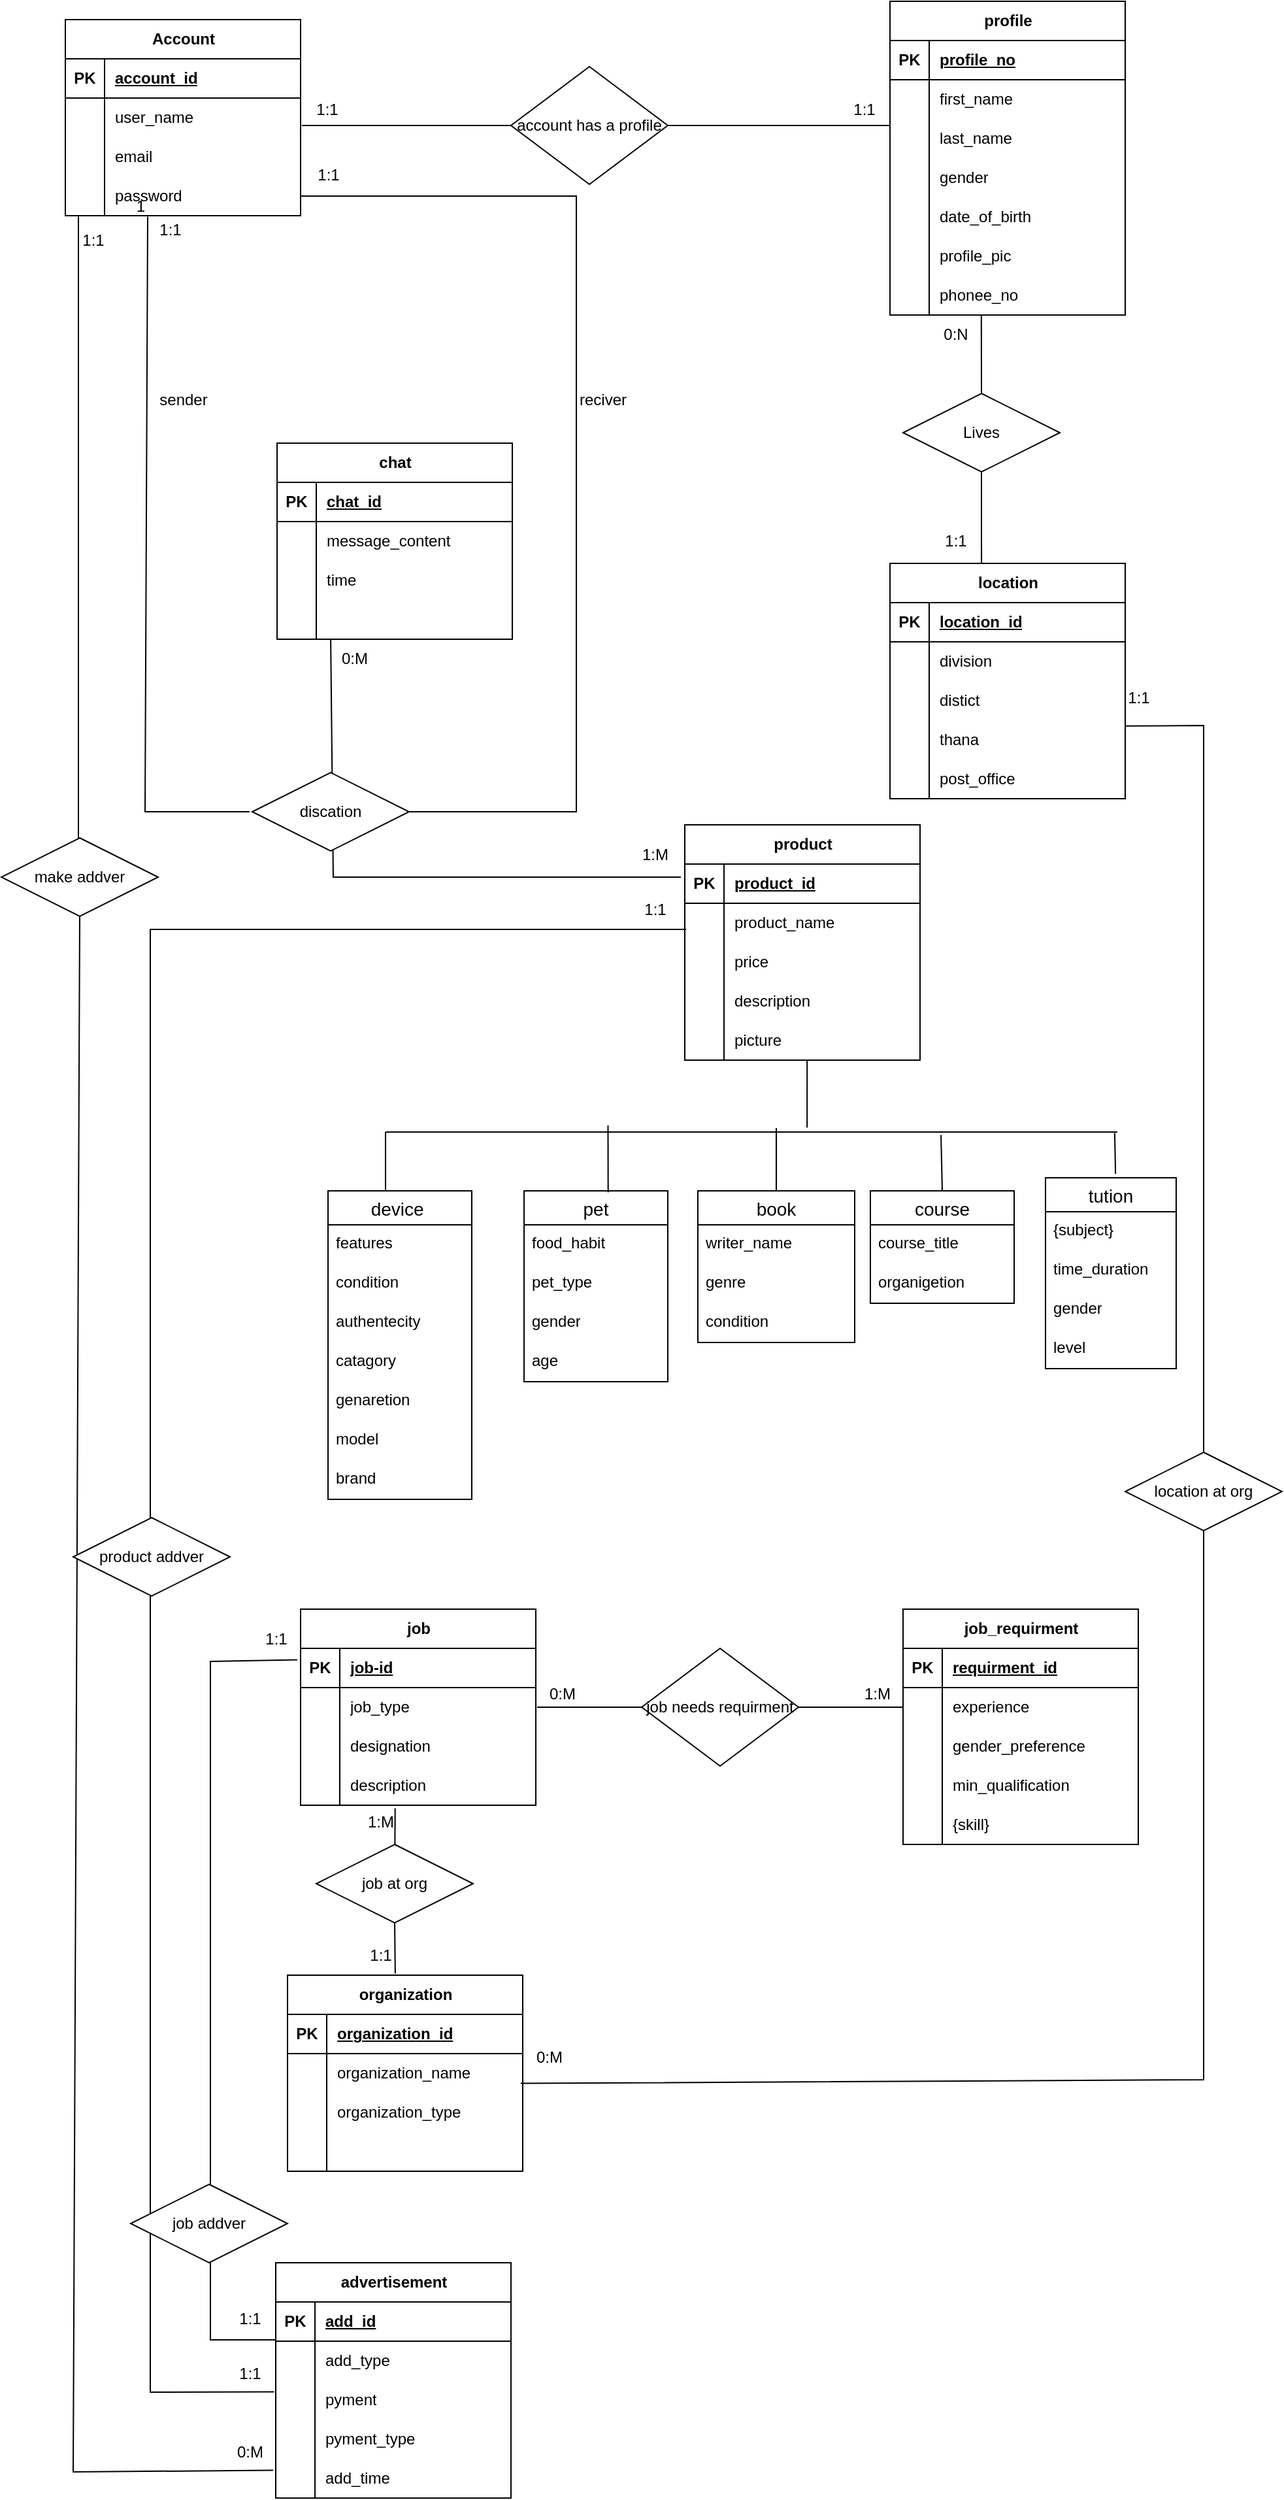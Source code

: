<mxfile version="21.6.1" type="device">
  <diagram name="Page-1" id="k4HC_BpfkzVkYjdpGc2Z">
    <mxGraphModel dx="1900" dy="473" grid="1" gridSize="10" guides="1" tooltips="1" connect="1" arrows="1" fold="1" page="1" pageScale="1" pageWidth="850" pageHeight="1100" math="0" shadow="0">
      <root>
        <mxCell id="0" />
        <mxCell id="1" parent="0" />
        <mxCell id="oumr6VsK_ZzCkS1epcct-1" value="Account" style="shape=table;startSize=30;container=1;collapsible=1;childLayout=tableLayout;fixedRows=1;rowLines=0;fontStyle=1;align=center;resizeLast=1;html=1;" vertex="1" parent="1">
          <mxGeometry x="-111" y="24" width="180" height="150" as="geometry" />
        </mxCell>
        <mxCell id="oumr6VsK_ZzCkS1epcct-2" value="" style="shape=tableRow;horizontal=0;startSize=0;swimlaneHead=0;swimlaneBody=0;fillColor=none;collapsible=0;dropTarget=0;points=[[0,0.5],[1,0.5]];portConstraint=eastwest;top=0;left=0;right=0;bottom=1;" vertex="1" parent="oumr6VsK_ZzCkS1epcct-1">
          <mxGeometry y="30" width="180" height="30" as="geometry" />
        </mxCell>
        <mxCell id="oumr6VsK_ZzCkS1epcct-3" value="PK" style="shape=partialRectangle;connectable=0;fillColor=none;top=0;left=0;bottom=0;right=0;fontStyle=1;overflow=hidden;whiteSpace=wrap;html=1;" vertex="1" parent="oumr6VsK_ZzCkS1epcct-2">
          <mxGeometry width="30" height="30" as="geometry">
            <mxRectangle width="30" height="30" as="alternateBounds" />
          </mxGeometry>
        </mxCell>
        <mxCell id="oumr6VsK_ZzCkS1epcct-4" value="account_id" style="shape=partialRectangle;connectable=0;fillColor=none;top=0;left=0;bottom=0;right=0;align=left;spacingLeft=6;fontStyle=5;overflow=hidden;whiteSpace=wrap;html=1;" vertex="1" parent="oumr6VsK_ZzCkS1epcct-2">
          <mxGeometry x="30" width="150" height="30" as="geometry">
            <mxRectangle width="150" height="30" as="alternateBounds" />
          </mxGeometry>
        </mxCell>
        <mxCell id="oumr6VsK_ZzCkS1epcct-5" value="" style="shape=tableRow;horizontal=0;startSize=0;swimlaneHead=0;swimlaneBody=0;fillColor=none;collapsible=0;dropTarget=0;points=[[0,0.5],[1,0.5]];portConstraint=eastwest;top=0;left=0;right=0;bottom=0;" vertex="1" parent="oumr6VsK_ZzCkS1epcct-1">
          <mxGeometry y="60" width="180" height="30" as="geometry" />
        </mxCell>
        <mxCell id="oumr6VsK_ZzCkS1epcct-6" value="" style="shape=partialRectangle;connectable=0;fillColor=none;top=0;left=0;bottom=0;right=0;editable=1;overflow=hidden;whiteSpace=wrap;html=1;" vertex="1" parent="oumr6VsK_ZzCkS1epcct-5">
          <mxGeometry width="30" height="30" as="geometry">
            <mxRectangle width="30" height="30" as="alternateBounds" />
          </mxGeometry>
        </mxCell>
        <mxCell id="oumr6VsK_ZzCkS1epcct-7" value="user_name" style="shape=partialRectangle;connectable=0;fillColor=none;top=0;left=0;bottom=0;right=0;align=left;spacingLeft=6;overflow=hidden;whiteSpace=wrap;html=1;" vertex="1" parent="oumr6VsK_ZzCkS1epcct-5">
          <mxGeometry x="30" width="150" height="30" as="geometry">
            <mxRectangle width="150" height="30" as="alternateBounds" />
          </mxGeometry>
        </mxCell>
        <mxCell id="oumr6VsK_ZzCkS1epcct-8" value="" style="shape=tableRow;horizontal=0;startSize=0;swimlaneHead=0;swimlaneBody=0;fillColor=none;collapsible=0;dropTarget=0;points=[[0,0.5],[1,0.5]];portConstraint=eastwest;top=0;left=0;right=0;bottom=0;" vertex="1" parent="oumr6VsK_ZzCkS1epcct-1">
          <mxGeometry y="90" width="180" height="30" as="geometry" />
        </mxCell>
        <mxCell id="oumr6VsK_ZzCkS1epcct-9" value="" style="shape=partialRectangle;connectable=0;fillColor=none;top=0;left=0;bottom=0;right=0;editable=1;overflow=hidden;whiteSpace=wrap;html=1;" vertex="1" parent="oumr6VsK_ZzCkS1epcct-8">
          <mxGeometry width="30" height="30" as="geometry">
            <mxRectangle width="30" height="30" as="alternateBounds" />
          </mxGeometry>
        </mxCell>
        <mxCell id="oumr6VsK_ZzCkS1epcct-10" value="email" style="shape=partialRectangle;connectable=0;fillColor=none;top=0;left=0;bottom=0;right=0;align=left;spacingLeft=6;overflow=hidden;whiteSpace=wrap;html=1;" vertex="1" parent="oumr6VsK_ZzCkS1epcct-8">
          <mxGeometry x="30" width="150" height="30" as="geometry">
            <mxRectangle width="150" height="30" as="alternateBounds" />
          </mxGeometry>
        </mxCell>
        <mxCell id="oumr6VsK_ZzCkS1epcct-11" value="" style="shape=tableRow;horizontal=0;startSize=0;swimlaneHead=0;swimlaneBody=0;fillColor=none;collapsible=0;dropTarget=0;points=[[0,0.5],[1,0.5]];portConstraint=eastwest;top=0;left=0;right=0;bottom=0;" vertex="1" parent="oumr6VsK_ZzCkS1epcct-1">
          <mxGeometry y="120" width="180" height="30" as="geometry" />
        </mxCell>
        <mxCell id="oumr6VsK_ZzCkS1epcct-12" value="" style="shape=partialRectangle;connectable=0;fillColor=none;top=0;left=0;bottom=0;right=0;editable=1;overflow=hidden;whiteSpace=wrap;html=1;" vertex="1" parent="oumr6VsK_ZzCkS1epcct-11">
          <mxGeometry width="30" height="30" as="geometry">
            <mxRectangle width="30" height="30" as="alternateBounds" />
          </mxGeometry>
        </mxCell>
        <mxCell id="oumr6VsK_ZzCkS1epcct-13" value="password" style="shape=partialRectangle;connectable=0;fillColor=none;top=0;left=0;bottom=0;right=0;align=left;spacingLeft=6;overflow=hidden;whiteSpace=wrap;html=1;" vertex="1" parent="oumr6VsK_ZzCkS1epcct-11">
          <mxGeometry x="30" width="150" height="30" as="geometry">
            <mxRectangle width="150" height="30" as="alternateBounds" />
          </mxGeometry>
        </mxCell>
        <mxCell id="oumr6VsK_ZzCkS1epcct-27" value="profile" style="shape=table;startSize=30;container=1;collapsible=1;childLayout=tableLayout;fixedRows=1;rowLines=0;fontStyle=1;align=center;resizeLast=1;html=1;" vertex="1" parent="1">
          <mxGeometry x="520" y="10" width="180" height="240" as="geometry" />
        </mxCell>
        <mxCell id="oumr6VsK_ZzCkS1epcct-28" value="" style="shape=tableRow;horizontal=0;startSize=0;swimlaneHead=0;swimlaneBody=0;fillColor=none;collapsible=0;dropTarget=0;points=[[0,0.5],[1,0.5]];portConstraint=eastwest;top=0;left=0;right=0;bottom=1;" vertex="1" parent="oumr6VsK_ZzCkS1epcct-27">
          <mxGeometry y="30" width="180" height="30" as="geometry" />
        </mxCell>
        <mxCell id="oumr6VsK_ZzCkS1epcct-29" value="PK" style="shape=partialRectangle;connectable=0;fillColor=none;top=0;left=0;bottom=0;right=0;fontStyle=1;overflow=hidden;whiteSpace=wrap;html=1;" vertex="1" parent="oumr6VsK_ZzCkS1epcct-28">
          <mxGeometry width="30" height="30" as="geometry">
            <mxRectangle width="30" height="30" as="alternateBounds" />
          </mxGeometry>
        </mxCell>
        <mxCell id="oumr6VsK_ZzCkS1epcct-30" value="profile_no" style="shape=partialRectangle;connectable=0;fillColor=none;top=0;left=0;bottom=0;right=0;align=left;spacingLeft=6;fontStyle=5;overflow=hidden;whiteSpace=wrap;html=1;" vertex="1" parent="oumr6VsK_ZzCkS1epcct-28">
          <mxGeometry x="30" width="150" height="30" as="geometry">
            <mxRectangle width="150" height="30" as="alternateBounds" />
          </mxGeometry>
        </mxCell>
        <mxCell id="oumr6VsK_ZzCkS1epcct-31" value="" style="shape=tableRow;horizontal=0;startSize=0;swimlaneHead=0;swimlaneBody=0;fillColor=none;collapsible=0;dropTarget=0;points=[[0,0.5],[1,0.5]];portConstraint=eastwest;top=0;left=0;right=0;bottom=0;" vertex="1" parent="oumr6VsK_ZzCkS1epcct-27">
          <mxGeometry y="60" width="180" height="30" as="geometry" />
        </mxCell>
        <mxCell id="oumr6VsK_ZzCkS1epcct-32" value="" style="shape=partialRectangle;connectable=0;fillColor=none;top=0;left=0;bottom=0;right=0;editable=1;overflow=hidden;whiteSpace=wrap;html=1;" vertex="1" parent="oumr6VsK_ZzCkS1epcct-31">
          <mxGeometry width="30" height="30" as="geometry">
            <mxRectangle width="30" height="30" as="alternateBounds" />
          </mxGeometry>
        </mxCell>
        <mxCell id="oumr6VsK_ZzCkS1epcct-33" value="first_name" style="shape=partialRectangle;connectable=0;fillColor=none;top=0;left=0;bottom=0;right=0;align=left;spacingLeft=6;overflow=hidden;whiteSpace=wrap;html=1;" vertex="1" parent="oumr6VsK_ZzCkS1epcct-31">
          <mxGeometry x="30" width="150" height="30" as="geometry">
            <mxRectangle width="150" height="30" as="alternateBounds" />
          </mxGeometry>
        </mxCell>
        <mxCell id="oumr6VsK_ZzCkS1epcct-34" value="" style="shape=tableRow;horizontal=0;startSize=0;swimlaneHead=0;swimlaneBody=0;fillColor=none;collapsible=0;dropTarget=0;points=[[0,0.5],[1,0.5]];portConstraint=eastwest;top=0;left=0;right=0;bottom=0;" vertex="1" parent="oumr6VsK_ZzCkS1epcct-27">
          <mxGeometry y="90" width="180" height="30" as="geometry" />
        </mxCell>
        <mxCell id="oumr6VsK_ZzCkS1epcct-35" value="" style="shape=partialRectangle;connectable=0;fillColor=none;top=0;left=0;bottom=0;right=0;editable=1;overflow=hidden;whiteSpace=wrap;html=1;" vertex="1" parent="oumr6VsK_ZzCkS1epcct-34">
          <mxGeometry width="30" height="30" as="geometry">
            <mxRectangle width="30" height="30" as="alternateBounds" />
          </mxGeometry>
        </mxCell>
        <mxCell id="oumr6VsK_ZzCkS1epcct-36" value="last_name" style="shape=partialRectangle;connectable=0;fillColor=none;top=0;left=0;bottom=0;right=0;align=left;spacingLeft=6;overflow=hidden;whiteSpace=wrap;html=1;" vertex="1" parent="oumr6VsK_ZzCkS1epcct-34">
          <mxGeometry x="30" width="150" height="30" as="geometry">
            <mxRectangle width="150" height="30" as="alternateBounds" />
          </mxGeometry>
        </mxCell>
        <mxCell id="oumr6VsK_ZzCkS1epcct-37" value="" style="shape=tableRow;horizontal=0;startSize=0;swimlaneHead=0;swimlaneBody=0;fillColor=none;collapsible=0;dropTarget=0;points=[[0,0.5],[1,0.5]];portConstraint=eastwest;top=0;left=0;right=0;bottom=0;" vertex="1" parent="oumr6VsK_ZzCkS1epcct-27">
          <mxGeometry y="120" width="180" height="30" as="geometry" />
        </mxCell>
        <mxCell id="oumr6VsK_ZzCkS1epcct-38" value="" style="shape=partialRectangle;connectable=0;fillColor=none;top=0;left=0;bottom=0;right=0;editable=1;overflow=hidden;whiteSpace=wrap;html=1;" vertex="1" parent="oumr6VsK_ZzCkS1epcct-37">
          <mxGeometry width="30" height="30" as="geometry">
            <mxRectangle width="30" height="30" as="alternateBounds" />
          </mxGeometry>
        </mxCell>
        <mxCell id="oumr6VsK_ZzCkS1epcct-39" value="gender" style="shape=partialRectangle;connectable=0;fillColor=none;top=0;left=0;bottom=0;right=0;align=left;spacingLeft=6;overflow=hidden;whiteSpace=wrap;html=1;" vertex="1" parent="oumr6VsK_ZzCkS1epcct-37">
          <mxGeometry x="30" width="150" height="30" as="geometry">
            <mxRectangle width="150" height="30" as="alternateBounds" />
          </mxGeometry>
        </mxCell>
        <mxCell id="oumr6VsK_ZzCkS1epcct-40" value="" style="shape=tableRow;horizontal=0;startSize=0;swimlaneHead=0;swimlaneBody=0;fillColor=none;collapsible=0;dropTarget=0;points=[[0,0.5],[1,0.5]];portConstraint=eastwest;top=0;left=0;right=0;bottom=0;" vertex="1" parent="oumr6VsK_ZzCkS1epcct-27">
          <mxGeometry y="150" width="180" height="30" as="geometry" />
        </mxCell>
        <mxCell id="oumr6VsK_ZzCkS1epcct-41" value="" style="shape=partialRectangle;connectable=0;fillColor=none;top=0;left=0;bottom=0;right=0;editable=1;overflow=hidden;whiteSpace=wrap;html=1;" vertex="1" parent="oumr6VsK_ZzCkS1epcct-40">
          <mxGeometry width="30" height="30" as="geometry">
            <mxRectangle width="30" height="30" as="alternateBounds" />
          </mxGeometry>
        </mxCell>
        <mxCell id="oumr6VsK_ZzCkS1epcct-42" value="date_of_birth" style="shape=partialRectangle;connectable=0;fillColor=none;top=0;left=0;bottom=0;right=0;align=left;spacingLeft=6;overflow=hidden;whiteSpace=wrap;html=1;" vertex="1" parent="oumr6VsK_ZzCkS1epcct-40">
          <mxGeometry x="30" width="150" height="30" as="geometry">
            <mxRectangle width="150" height="30" as="alternateBounds" />
          </mxGeometry>
        </mxCell>
        <mxCell id="oumr6VsK_ZzCkS1epcct-43" value="" style="shape=tableRow;horizontal=0;startSize=0;swimlaneHead=0;swimlaneBody=0;fillColor=none;collapsible=0;dropTarget=0;points=[[0,0.5],[1,0.5]];portConstraint=eastwest;top=0;left=0;right=0;bottom=0;" vertex="1" parent="oumr6VsK_ZzCkS1epcct-27">
          <mxGeometry y="180" width="180" height="30" as="geometry" />
        </mxCell>
        <mxCell id="oumr6VsK_ZzCkS1epcct-44" value="" style="shape=partialRectangle;connectable=0;fillColor=none;top=0;left=0;bottom=0;right=0;editable=1;overflow=hidden;whiteSpace=wrap;html=1;" vertex="1" parent="oumr6VsK_ZzCkS1epcct-43">
          <mxGeometry width="30" height="30" as="geometry">
            <mxRectangle width="30" height="30" as="alternateBounds" />
          </mxGeometry>
        </mxCell>
        <mxCell id="oumr6VsK_ZzCkS1epcct-45" value="profile_pic" style="shape=partialRectangle;connectable=0;fillColor=none;top=0;left=0;bottom=0;right=0;align=left;spacingLeft=6;overflow=hidden;whiteSpace=wrap;html=1;" vertex="1" parent="oumr6VsK_ZzCkS1epcct-43">
          <mxGeometry x="30" width="150" height="30" as="geometry">
            <mxRectangle width="150" height="30" as="alternateBounds" />
          </mxGeometry>
        </mxCell>
        <mxCell id="oumr6VsK_ZzCkS1epcct-46" value="" style="shape=tableRow;horizontal=0;startSize=0;swimlaneHead=0;swimlaneBody=0;fillColor=none;collapsible=0;dropTarget=0;points=[[0,0.5],[1,0.5]];portConstraint=eastwest;top=0;left=0;right=0;bottom=0;" vertex="1" parent="oumr6VsK_ZzCkS1epcct-27">
          <mxGeometry y="210" width="180" height="30" as="geometry" />
        </mxCell>
        <mxCell id="oumr6VsK_ZzCkS1epcct-47" value="" style="shape=partialRectangle;connectable=0;fillColor=none;top=0;left=0;bottom=0;right=0;editable=1;overflow=hidden;whiteSpace=wrap;html=1;" vertex="1" parent="oumr6VsK_ZzCkS1epcct-46">
          <mxGeometry width="30" height="30" as="geometry">
            <mxRectangle width="30" height="30" as="alternateBounds" />
          </mxGeometry>
        </mxCell>
        <mxCell id="oumr6VsK_ZzCkS1epcct-48" value="phonee_no" style="shape=partialRectangle;connectable=0;fillColor=none;top=0;left=0;bottom=0;right=0;align=left;spacingLeft=6;overflow=hidden;whiteSpace=wrap;html=1;" vertex="1" parent="oumr6VsK_ZzCkS1epcct-46">
          <mxGeometry x="30" width="150" height="30" as="geometry">
            <mxRectangle width="150" height="30" as="alternateBounds" />
          </mxGeometry>
        </mxCell>
        <mxCell id="oumr6VsK_ZzCkS1epcct-62" value="location" style="shape=table;startSize=30;container=1;collapsible=1;childLayout=tableLayout;fixedRows=1;rowLines=0;fontStyle=1;align=center;resizeLast=1;html=1;" vertex="1" parent="1">
          <mxGeometry x="520" y="440" width="180" height="180" as="geometry" />
        </mxCell>
        <mxCell id="oumr6VsK_ZzCkS1epcct-63" value="" style="shape=tableRow;horizontal=0;startSize=0;swimlaneHead=0;swimlaneBody=0;fillColor=none;collapsible=0;dropTarget=0;points=[[0,0.5],[1,0.5]];portConstraint=eastwest;top=0;left=0;right=0;bottom=1;" vertex="1" parent="oumr6VsK_ZzCkS1epcct-62">
          <mxGeometry y="30" width="180" height="30" as="geometry" />
        </mxCell>
        <mxCell id="oumr6VsK_ZzCkS1epcct-64" value="PK" style="shape=partialRectangle;connectable=0;fillColor=none;top=0;left=0;bottom=0;right=0;fontStyle=1;overflow=hidden;whiteSpace=wrap;html=1;" vertex="1" parent="oumr6VsK_ZzCkS1epcct-63">
          <mxGeometry width="30" height="30" as="geometry">
            <mxRectangle width="30" height="30" as="alternateBounds" />
          </mxGeometry>
        </mxCell>
        <mxCell id="oumr6VsK_ZzCkS1epcct-65" value="location_id" style="shape=partialRectangle;connectable=0;fillColor=none;top=0;left=0;bottom=0;right=0;align=left;spacingLeft=6;fontStyle=5;overflow=hidden;whiteSpace=wrap;html=1;" vertex="1" parent="oumr6VsK_ZzCkS1epcct-63">
          <mxGeometry x="30" width="150" height="30" as="geometry">
            <mxRectangle width="150" height="30" as="alternateBounds" />
          </mxGeometry>
        </mxCell>
        <mxCell id="oumr6VsK_ZzCkS1epcct-66" value="" style="shape=tableRow;horizontal=0;startSize=0;swimlaneHead=0;swimlaneBody=0;fillColor=none;collapsible=0;dropTarget=0;points=[[0,0.5],[1,0.5]];portConstraint=eastwest;top=0;left=0;right=0;bottom=0;" vertex="1" parent="oumr6VsK_ZzCkS1epcct-62">
          <mxGeometry y="60" width="180" height="30" as="geometry" />
        </mxCell>
        <mxCell id="oumr6VsK_ZzCkS1epcct-67" value="" style="shape=partialRectangle;connectable=0;fillColor=none;top=0;left=0;bottom=0;right=0;editable=1;overflow=hidden;whiteSpace=wrap;html=1;" vertex="1" parent="oumr6VsK_ZzCkS1epcct-66">
          <mxGeometry width="30" height="30" as="geometry">
            <mxRectangle width="30" height="30" as="alternateBounds" />
          </mxGeometry>
        </mxCell>
        <mxCell id="oumr6VsK_ZzCkS1epcct-68" value="division" style="shape=partialRectangle;connectable=0;fillColor=none;top=0;left=0;bottom=0;right=0;align=left;spacingLeft=6;overflow=hidden;whiteSpace=wrap;html=1;" vertex="1" parent="oumr6VsK_ZzCkS1epcct-66">
          <mxGeometry x="30" width="150" height="30" as="geometry">
            <mxRectangle width="150" height="30" as="alternateBounds" />
          </mxGeometry>
        </mxCell>
        <mxCell id="oumr6VsK_ZzCkS1epcct-69" value="" style="shape=tableRow;horizontal=0;startSize=0;swimlaneHead=0;swimlaneBody=0;fillColor=none;collapsible=0;dropTarget=0;points=[[0,0.5],[1,0.5]];portConstraint=eastwest;top=0;left=0;right=0;bottom=0;" vertex="1" parent="oumr6VsK_ZzCkS1epcct-62">
          <mxGeometry y="90" width="180" height="30" as="geometry" />
        </mxCell>
        <mxCell id="oumr6VsK_ZzCkS1epcct-70" value="" style="shape=partialRectangle;connectable=0;fillColor=none;top=0;left=0;bottom=0;right=0;editable=1;overflow=hidden;whiteSpace=wrap;html=1;" vertex="1" parent="oumr6VsK_ZzCkS1epcct-69">
          <mxGeometry width="30" height="30" as="geometry">
            <mxRectangle width="30" height="30" as="alternateBounds" />
          </mxGeometry>
        </mxCell>
        <mxCell id="oumr6VsK_ZzCkS1epcct-71" value="distict" style="shape=partialRectangle;connectable=0;fillColor=none;top=0;left=0;bottom=0;right=0;align=left;spacingLeft=6;overflow=hidden;whiteSpace=wrap;html=1;" vertex="1" parent="oumr6VsK_ZzCkS1epcct-69">
          <mxGeometry x="30" width="150" height="30" as="geometry">
            <mxRectangle width="150" height="30" as="alternateBounds" />
          </mxGeometry>
        </mxCell>
        <mxCell id="oumr6VsK_ZzCkS1epcct-72" value="" style="shape=tableRow;horizontal=0;startSize=0;swimlaneHead=0;swimlaneBody=0;fillColor=none;collapsible=0;dropTarget=0;points=[[0,0.5],[1,0.5]];portConstraint=eastwest;top=0;left=0;right=0;bottom=0;" vertex="1" parent="oumr6VsK_ZzCkS1epcct-62">
          <mxGeometry y="120" width="180" height="30" as="geometry" />
        </mxCell>
        <mxCell id="oumr6VsK_ZzCkS1epcct-73" value="" style="shape=partialRectangle;connectable=0;fillColor=none;top=0;left=0;bottom=0;right=0;editable=1;overflow=hidden;whiteSpace=wrap;html=1;" vertex="1" parent="oumr6VsK_ZzCkS1epcct-72">
          <mxGeometry width="30" height="30" as="geometry">
            <mxRectangle width="30" height="30" as="alternateBounds" />
          </mxGeometry>
        </mxCell>
        <mxCell id="oumr6VsK_ZzCkS1epcct-74" value="thana" style="shape=partialRectangle;connectable=0;fillColor=none;top=0;left=0;bottom=0;right=0;align=left;spacingLeft=6;overflow=hidden;whiteSpace=wrap;html=1;" vertex="1" parent="oumr6VsK_ZzCkS1epcct-72">
          <mxGeometry x="30" width="150" height="30" as="geometry">
            <mxRectangle width="150" height="30" as="alternateBounds" />
          </mxGeometry>
        </mxCell>
        <mxCell id="oumr6VsK_ZzCkS1epcct-75" value="" style="shape=tableRow;horizontal=0;startSize=0;swimlaneHead=0;swimlaneBody=0;fillColor=none;collapsible=0;dropTarget=0;points=[[0,0.5],[1,0.5]];portConstraint=eastwest;top=0;left=0;right=0;bottom=0;" vertex="1" parent="oumr6VsK_ZzCkS1epcct-62">
          <mxGeometry y="150" width="180" height="30" as="geometry" />
        </mxCell>
        <mxCell id="oumr6VsK_ZzCkS1epcct-76" value="" style="shape=partialRectangle;connectable=0;fillColor=none;top=0;left=0;bottom=0;right=0;editable=1;overflow=hidden;whiteSpace=wrap;html=1;" vertex="1" parent="oumr6VsK_ZzCkS1epcct-75">
          <mxGeometry width="30" height="30" as="geometry">
            <mxRectangle width="30" height="30" as="alternateBounds" />
          </mxGeometry>
        </mxCell>
        <mxCell id="oumr6VsK_ZzCkS1epcct-77" value="post_office" style="shape=partialRectangle;connectable=0;fillColor=none;top=0;left=0;bottom=0;right=0;align=left;spacingLeft=6;overflow=hidden;whiteSpace=wrap;html=1;" vertex="1" parent="oumr6VsK_ZzCkS1epcct-75">
          <mxGeometry x="30" width="150" height="30" as="geometry">
            <mxRectangle width="150" height="30" as="alternateBounds" />
          </mxGeometry>
        </mxCell>
        <mxCell id="oumr6VsK_ZzCkS1epcct-79" value="account has a profile" style="shape=rhombus;perimeter=rhombusPerimeter;whiteSpace=wrap;html=1;align=center;" vertex="1" parent="1">
          <mxGeometry x="230" y="60" width="120" height="90" as="geometry" />
        </mxCell>
        <mxCell id="oumr6VsK_ZzCkS1epcct-80" value="" style="line;strokeWidth=1;rotatable=0;dashed=0;labelPosition=right;align=left;verticalAlign=middle;spacingTop=0;spacingLeft=6;points=[];portConstraint=eastwest;" vertex="1" parent="1">
          <mxGeometry x="350" y="70" width="170" height="70" as="geometry" />
        </mxCell>
        <mxCell id="oumr6VsK_ZzCkS1epcct-82" value="" style="endArrow=none;html=1;rounded=0;exitX=0.38;exitY=1.107;exitDx=0;exitDy=0;exitPerimeter=0;" edge="1" parent="1">
          <mxGeometry relative="1" as="geometry">
            <mxPoint x="589.9" y="250.0" as="sourcePoint" />
            <mxPoint x="590" y="310" as="targetPoint" />
            <Array as="points" />
          </mxGeometry>
        </mxCell>
        <mxCell id="oumr6VsK_ZzCkS1epcct-84" value="Lives" style="shape=rhombus;perimeter=rhombusPerimeter;whiteSpace=wrap;html=1;align=center;" vertex="1" parent="1">
          <mxGeometry x="530" y="310" width="120" height="60" as="geometry" />
        </mxCell>
        <mxCell id="oumr6VsK_ZzCkS1epcct-85" value="" style="endArrow=none;html=1;rounded=0;entryX=0.5;entryY=1;entryDx=0;entryDy=0;exitX=0.389;exitY=0.002;exitDx=0;exitDy=0;exitPerimeter=0;" edge="1" parent="1" source="oumr6VsK_ZzCkS1epcct-62" target="oumr6VsK_ZzCkS1epcct-84">
          <mxGeometry relative="1" as="geometry">
            <mxPoint x="580" y="420" as="sourcePoint" />
            <mxPoint x="420" y="400" as="targetPoint" />
            <Array as="points" />
          </mxGeometry>
        </mxCell>
        <mxCell id="oumr6VsK_ZzCkS1epcct-87" value="product" style="shape=table;startSize=30;container=1;collapsible=1;childLayout=tableLayout;fixedRows=1;rowLines=0;fontStyle=1;align=center;resizeLast=1;html=1;" vertex="1" parent="1">
          <mxGeometry x="363" y="640" width="180" height="180" as="geometry" />
        </mxCell>
        <mxCell id="oumr6VsK_ZzCkS1epcct-88" value="" style="shape=tableRow;horizontal=0;startSize=0;swimlaneHead=0;swimlaneBody=0;fillColor=none;collapsible=0;dropTarget=0;points=[[0,0.5],[1,0.5]];portConstraint=eastwest;top=0;left=0;right=0;bottom=1;" vertex="1" parent="oumr6VsK_ZzCkS1epcct-87">
          <mxGeometry y="30" width="180" height="30" as="geometry" />
        </mxCell>
        <mxCell id="oumr6VsK_ZzCkS1epcct-89" value="PK" style="shape=partialRectangle;connectable=0;fillColor=none;top=0;left=0;bottom=0;right=0;fontStyle=1;overflow=hidden;whiteSpace=wrap;html=1;" vertex="1" parent="oumr6VsK_ZzCkS1epcct-88">
          <mxGeometry width="30" height="30" as="geometry">
            <mxRectangle width="30" height="30" as="alternateBounds" />
          </mxGeometry>
        </mxCell>
        <mxCell id="oumr6VsK_ZzCkS1epcct-90" value="product_id" style="shape=partialRectangle;connectable=0;fillColor=none;top=0;left=0;bottom=0;right=0;align=left;spacingLeft=6;fontStyle=5;overflow=hidden;whiteSpace=wrap;html=1;" vertex="1" parent="oumr6VsK_ZzCkS1epcct-88">
          <mxGeometry x="30" width="150" height="30" as="geometry">
            <mxRectangle width="150" height="30" as="alternateBounds" />
          </mxGeometry>
        </mxCell>
        <mxCell id="oumr6VsK_ZzCkS1epcct-91" value="" style="shape=tableRow;horizontal=0;startSize=0;swimlaneHead=0;swimlaneBody=0;fillColor=none;collapsible=0;dropTarget=0;points=[[0,0.5],[1,0.5]];portConstraint=eastwest;top=0;left=0;right=0;bottom=0;" vertex="1" parent="oumr6VsK_ZzCkS1epcct-87">
          <mxGeometry y="60" width="180" height="30" as="geometry" />
        </mxCell>
        <mxCell id="oumr6VsK_ZzCkS1epcct-92" value="" style="shape=partialRectangle;connectable=0;fillColor=none;top=0;left=0;bottom=0;right=0;editable=1;overflow=hidden;whiteSpace=wrap;html=1;" vertex="1" parent="oumr6VsK_ZzCkS1epcct-91">
          <mxGeometry width="30" height="30" as="geometry">
            <mxRectangle width="30" height="30" as="alternateBounds" />
          </mxGeometry>
        </mxCell>
        <mxCell id="oumr6VsK_ZzCkS1epcct-93" value="product_name" style="shape=partialRectangle;connectable=0;fillColor=none;top=0;left=0;bottom=0;right=0;align=left;spacingLeft=6;overflow=hidden;whiteSpace=wrap;html=1;" vertex="1" parent="oumr6VsK_ZzCkS1epcct-91">
          <mxGeometry x="30" width="150" height="30" as="geometry">
            <mxRectangle width="150" height="30" as="alternateBounds" />
          </mxGeometry>
        </mxCell>
        <mxCell id="oumr6VsK_ZzCkS1epcct-94" value="" style="shape=tableRow;horizontal=0;startSize=0;swimlaneHead=0;swimlaneBody=0;fillColor=none;collapsible=0;dropTarget=0;points=[[0,0.5],[1,0.5]];portConstraint=eastwest;top=0;left=0;right=0;bottom=0;" vertex="1" parent="oumr6VsK_ZzCkS1epcct-87">
          <mxGeometry y="90" width="180" height="30" as="geometry" />
        </mxCell>
        <mxCell id="oumr6VsK_ZzCkS1epcct-95" value="" style="shape=partialRectangle;connectable=0;fillColor=none;top=0;left=0;bottom=0;right=0;editable=1;overflow=hidden;whiteSpace=wrap;html=1;" vertex="1" parent="oumr6VsK_ZzCkS1epcct-94">
          <mxGeometry width="30" height="30" as="geometry">
            <mxRectangle width="30" height="30" as="alternateBounds" />
          </mxGeometry>
        </mxCell>
        <mxCell id="oumr6VsK_ZzCkS1epcct-96" value="price" style="shape=partialRectangle;connectable=0;fillColor=none;top=0;left=0;bottom=0;right=0;align=left;spacingLeft=6;overflow=hidden;whiteSpace=wrap;html=1;" vertex="1" parent="oumr6VsK_ZzCkS1epcct-94">
          <mxGeometry x="30" width="150" height="30" as="geometry">
            <mxRectangle width="150" height="30" as="alternateBounds" />
          </mxGeometry>
        </mxCell>
        <mxCell id="oumr6VsK_ZzCkS1epcct-97" value="" style="shape=tableRow;horizontal=0;startSize=0;swimlaneHead=0;swimlaneBody=0;fillColor=none;collapsible=0;dropTarget=0;points=[[0,0.5],[1,0.5]];portConstraint=eastwest;top=0;left=0;right=0;bottom=0;" vertex="1" parent="oumr6VsK_ZzCkS1epcct-87">
          <mxGeometry y="120" width="180" height="30" as="geometry" />
        </mxCell>
        <mxCell id="oumr6VsK_ZzCkS1epcct-98" value="" style="shape=partialRectangle;connectable=0;fillColor=none;top=0;left=0;bottom=0;right=0;editable=1;overflow=hidden;whiteSpace=wrap;html=1;" vertex="1" parent="oumr6VsK_ZzCkS1epcct-97">
          <mxGeometry width="30" height="30" as="geometry">
            <mxRectangle width="30" height="30" as="alternateBounds" />
          </mxGeometry>
        </mxCell>
        <mxCell id="oumr6VsK_ZzCkS1epcct-99" value="description" style="shape=partialRectangle;connectable=0;fillColor=none;top=0;left=0;bottom=0;right=0;align=left;spacingLeft=6;overflow=hidden;whiteSpace=wrap;html=1;" vertex="1" parent="oumr6VsK_ZzCkS1epcct-97">
          <mxGeometry x="30" width="150" height="30" as="geometry">
            <mxRectangle width="150" height="30" as="alternateBounds" />
          </mxGeometry>
        </mxCell>
        <mxCell id="oumr6VsK_ZzCkS1epcct-266" value="" style="shape=tableRow;horizontal=0;startSize=0;swimlaneHead=0;swimlaneBody=0;fillColor=none;collapsible=0;dropTarget=0;points=[[0,0.5],[1,0.5]];portConstraint=eastwest;top=0;left=0;right=0;bottom=0;" vertex="1" parent="oumr6VsK_ZzCkS1epcct-87">
          <mxGeometry y="150" width="180" height="30" as="geometry" />
        </mxCell>
        <mxCell id="oumr6VsK_ZzCkS1epcct-267" value="" style="shape=partialRectangle;connectable=0;fillColor=none;top=0;left=0;bottom=0;right=0;editable=1;overflow=hidden;whiteSpace=wrap;html=1;" vertex="1" parent="oumr6VsK_ZzCkS1epcct-266">
          <mxGeometry width="30" height="30" as="geometry">
            <mxRectangle width="30" height="30" as="alternateBounds" />
          </mxGeometry>
        </mxCell>
        <mxCell id="oumr6VsK_ZzCkS1epcct-268" value="picture" style="shape=partialRectangle;connectable=0;fillColor=none;top=0;left=0;bottom=0;right=0;align=left;spacingLeft=6;overflow=hidden;whiteSpace=wrap;html=1;" vertex="1" parent="oumr6VsK_ZzCkS1epcct-266">
          <mxGeometry x="30" width="150" height="30" as="geometry">
            <mxRectangle width="150" height="30" as="alternateBounds" />
          </mxGeometry>
        </mxCell>
        <mxCell id="oumr6VsK_ZzCkS1epcct-100" value="" style="endArrow=none;html=1;rounded=0;entryX=0;entryY=0.5;entryDx=0;entryDy=0;" edge="1" parent="1" target="oumr6VsK_ZzCkS1epcct-79">
          <mxGeometry relative="1" as="geometry">
            <mxPoint x="70" y="105" as="sourcePoint" />
            <mxPoint x="350" y="104.5" as="targetPoint" />
          </mxGeometry>
        </mxCell>
        <mxCell id="oumr6VsK_ZzCkS1epcct-102" value="1:1" style="text;html=1;align=center;verticalAlign=middle;resizable=0;points=[];autosize=1;strokeColor=none;fillColor=none;" vertex="1" parent="1">
          <mxGeometry x="69" y="78" width="40" height="30" as="geometry" />
        </mxCell>
        <mxCell id="oumr6VsK_ZzCkS1epcct-103" value="1:1" style="text;html=1;align=center;verticalAlign=middle;resizable=0;points=[];autosize=1;strokeColor=none;fillColor=none;" vertex="1" parent="1">
          <mxGeometry x="480" y="78" width="40" height="30" as="geometry" />
        </mxCell>
        <mxCell id="oumr6VsK_ZzCkS1epcct-104" value="0:N" style="text;html=1;align=center;verticalAlign=middle;resizable=0;points=[];autosize=1;strokeColor=none;fillColor=none;" vertex="1" parent="1">
          <mxGeometry x="550" y="250" width="40" height="30" as="geometry" />
        </mxCell>
        <mxCell id="oumr6VsK_ZzCkS1epcct-105" value="1:1" style="text;html=1;align=center;verticalAlign=middle;resizable=0;points=[];autosize=1;strokeColor=none;fillColor=none;" vertex="1" parent="1">
          <mxGeometry x="550" y="408" width="40" height="30" as="geometry" />
        </mxCell>
        <mxCell id="oumr6VsK_ZzCkS1epcct-106" value="" style="line;strokeWidth=1;rotatable=0;dashed=0;labelPosition=right;align=left;verticalAlign=middle;spacingTop=0;spacingLeft=6;points=[];portConstraint=eastwest;" vertex="1" parent="1">
          <mxGeometry x="134" y="870" width="560" height="10" as="geometry" />
        </mxCell>
        <mxCell id="oumr6VsK_ZzCkS1epcct-107" value="" style="endArrow=none;html=1;rounded=0;exitX=0.576;exitY=0.16;exitDx=0;exitDy=0;exitPerimeter=0;entryX=0.52;entryY=1;entryDx=0;entryDy=0;entryPerimeter=0;" edge="1" parent="1" source="oumr6VsK_ZzCkS1epcct-106" target="oumr6VsK_ZzCkS1epcct-266">
          <mxGeometry relative="1" as="geometry">
            <mxPoint x="420" y="990" as="sourcePoint" />
            <mxPoint x="453" y="830" as="targetPoint" />
          </mxGeometry>
        </mxCell>
        <mxCell id="oumr6VsK_ZzCkS1epcct-109" value="" style="endArrow=none;html=1;rounded=0;" edge="1" parent="1">
          <mxGeometry relative="1" as="geometry">
            <mxPoint x="134" y="875" as="sourcePoint" />
            <mxPoint x="134" y="920" as="targetPoint" />
          </mxGeometry>
        </mxCell>
        <mxCell id="oumr6VsK_ZzCkS1epcct-126" value="device " style="swimlane;fontStyle=0;childLayout=stackLayout;horizontal=1;startSize=26;horizontalStack=0;resizeParent=1;resizeParentMax=0;resizeLast=0;collapsible=1;marginBottom=0;align=center;fontSize=14;" vertex="1" parent="1">
          <mxGeometry x="90" y="920" width="110" height="236" as="geometry">
            <mxRectangle x="10" y="920" width="80" height="30" as="alternateBounds" />
          </mxGeometry>
        </mxCell>
        <mxCell id="oumr6VsK_ZzCkS1epcct-127" value="features" style="text;strokeColor=none;fillColor=none;spacingLeft=4;spacingRight=4;overflow=hidden;rotatable=0;points=[[0,0.5],[1,0.5]];portConstraint=eastwest;fontSize=12;whiteSpace=wrap;html=1;" vertex="1" parent="oumr6VsK_ZzCkS1epcct-126">
          <mxGeometry y="26" width="110" height="30" as="geometry" />
        </mxCell>
        <mxCell id="oumr6VsK_ZzCkS1epcct-128" value="condition" style="text;strokeColor=none;fillColor=none;spacingLeft=4;spacingRight=4;overflow=hidden;rotatable=0;points=[[0,0.5],[1,0.5]];portConstraint=eastwest;fontSize=12;whiteSpace=wrap;html=1;" vertex="1" parent="oumr6VsK_ZzCkS1epcct-126">
          <mxGeometry y="56" width="110" height="30" as="geometry" />
        </mxCell>
        <mxCell id="oumr6VsK_ZzCkS1epcct-129" value="authentecity" style="text;strokeColor=none;fillColor=none;spacingLeft=4;spacingRight=4;overflow=hidden;rotatable=0;points=[[0,0.5],[1,0.5]];portConstraint=eastwest;fontSize=12;whiteSpace=wrap;html=1;" vertex="1" parent="oumr6VsK_ZzCkS1epcct-126">
          <mxGeometry y="86" width="110" height="30" as="geometry" />
        </mxCell>
        <mxCell id="oumr6VsK_ZzCkS1epcct-130" value="catagory" style="text;strokeColor=none;fillColor=none;spacingLeft=4;spacingRight=4;overflow=hidden;rotatable=0;points=[[0,0.5],[1,0.5]];portConstraint=eastwest;fontSize=12;whiteSpace=wrap;html=1;" vertex="1" parent="oumr6VsK_ZzCkS1epcct-126">
          <mxGeometry y="116" width="110" height="30" as="geometry" />
        </mxCell>
        <mxCell id="oumr6VsK_ZzCkS1epcct-131" value="genaretion" style="text;strokeColor=none;fillColor=none;spacingLeft=4;spacingRight=4;overflow=hidden;rotatable=0;points=[[0,0.5],[1,0.5]];portConstraint=eastwest;fontSize=12;whiteSpace=wrap;html=1;" vertex="1" parent="oumr6VsK_ZzCkS1epcct-126">
          <mxGeometry y="146" width="110" height="30" as="geometry" />
        </mxCell>
        <mxCell id="oumr6VsK_ZzCkS1epcct-132" value="model" style="text;strokeColor=none;fillColor=none;spacingLeft=4;spacingRight=4;overflow=hidden;rotatable=0;points=[[0,0.5],[1,0.5]];portConstraint=eastwest;fontSize=12;whiteSpace=wrap;html=1;" vertex="1" parent="oumr6VsK_ZzCkS1epcct-126">
          <mxGeometry y="176" width="110" height="30" as="geometry" />
        </mxCell>
        <mxCell id="oumr6VsK_ZzCkS1epcct-133" value="brand" style="text;strokeColor=none;fillColor=none;spacingLeft=4;spacingRight=4;overflow=hidden;rotatable=0;points=[[0,0.5],[1,0.5]];portConstraint=eastwest;fontSize=12;whiteSpace=wrap;html=1;" vertex="1" parent="oumr6VsK_ZzCkS1epcct-126">
          <mxGeometry y="206" width="110" height="30" as="geometry" />
        </mxCell>
        <mxCell id="oumr6VsK_ZzCkS1epcct-134" value="pet" style="swimlane;fontStyle=0;childLayout=stackLayout;horizontal=1;startSize=26;horizontalStack=0;resizeParent=1;resizeParentMax=0;resizeLast=0;collapsible=1;marginBottom=0;align=center;fontSize=14;" vertex="1" parent="1">
          <mxGeometry x="240" y="920" width="110" height="146" as="geometry" />
        </mxCell>
        <mxCell id="oumr6VsK_ZzCkS1epcct-135" value="food_habit" style="text;strokeColor=none;fillColor=none;spacingLeft=4;spacingRight=4;overflow=hidden;rotatable=0;points=[[0,0.5],[1,0.5]];portConstraint=eastwest;fontSize=12;whiteSpace=wrap;html=1;" vertex="1" parent="oumr6VsK_ZzCkS1epcct-134">
          <mxGeometry y="26" width="110" height="30" as="geometry" />
        </mxCell>
        <mxCell id="oumr6VsK_ZzCkS1epcct-136" value="pet_type" style="text;strokeColor=none;fillColor=none;spacingLeft=4;spacingRight=4;overflow=hidden;rotatable=0;points=[[0,0.5],[1,0.5]];portConstraint=eastwest;fontSize=12;whiteSpace=wrap;html=1;" vertex="1" parent="oumr6VsK_ZzCkS1epcct-134">
          <mxGeometry y="56" width="110" height="30" as="geometry" />
        </mxCell>
        <mxCell id="oumr6VsK_ZzCkS1epcct-137" value="gender" style="text;strokeColor=none;fillColor=none;spacingLeft=4;spacingRight=4;overflow=hidden;rotatable=0;points=[[0,0.5],[1,0.5]];portConstraint=eastwest;fontSize=12;whiteSpace=wrap;html=1;" vertex="1" parent="oumr6VsK_ZzCkS1epcct-134">
          <mxGeometry y="86" width="110" height="30" as="geometry" />
        </mxCell>
        <mxCell id="oumr6VsK_ZzCkS1epcct-138" value="age" style="text;strokeColor=none;fillColor=none;spacingLeft=4;spacingRight=4;overflow=hidden;rotatable=0;points=[[0,0.5],[1,0.5]];portConstraint=eastwest;fontSize=12;whiteSpace=wrap;html=1;" vertex="1" parent="oumr6VsK_ZzCkS1epcct-134">
          <mxGeometry y="116" width="110" height="30" as="geometry" />
        </mxCell>
        <mxCell id="oumr6VsK_ZzCkS1epcct-145" value="book" style="swimlane;fontStyle=0;childLayout=stackLayout;horizontal=1;startSize=26;horizontalStack=0;resizeParent=1;resizeParentMax=0;resizeLast=0;collapsible=1;marginBottom=0;align=center;fontSize=14;" vertex="1" parent="1">
          <mxGeometry x="373" y="920" width="120" height="116" as="geometry" />
        </mxCell>
        <mxCell id="oumr6VsK_ZzCkS1epcct-146" value="writer_name" style="text;strokeColor=none;fillColor=none;spacingLeft=4;spacingRight=4;overflow=hidden;rotatable=0;points=[[0,0.5],[1,0.5]];portConstraint=eastwest;fontSize=12;whiteSpace=wrap;html=1;" vertex="1" parent="oumr6VsK_ZzCkS1epcct-145">
          <mxGeometry y="26" width="120" height="30" as="geometry" />
        </mxCell>
        <mxCell id="oumr6VsK_ZzCkS1epcct-147" value="genre" style="text;strokeColor=none;fillColor=none;spacingLeft=4;spacingRight=4;overflow=hidden;rotatable=0;points=[[0,0.5],[1,0.5]];portConstraint=eastwest;fontSize=12;whiteSpace=wrap;html=1;" vertex="1" parent="oumr6VsK_ZzCkS1epcct-145">
          <mxGeometry y="56" width="120" height="30" as="geometry" />
        </mxCell>
        <mxCell id="oumr6VsK_ZzCkS1epcct-148" value="condition" style="text;strokeColor=none;fillColor=none;spacingLeft=4;spacingRight=4;overflow=hidden;rotatable=0;points=[[0,0.5],[1,0.5]];portConstraint=eastwest;fontSize=12;whiteSpace=wrap;html=1;" vertex="1" parent="oumr6VsK_ZzCkS1epcct-145">
          <mxGeometry y="86" width="120" height="30" as="geometry" />
        </mxCell>
        <mxCell id="oumr6VsK_ZzCkS1epcct-151" value="course" style="swimlane;fontStyle=0;childLayout=stackLayout;horizontal=1;startSize=26;horizontalStack=0;resizeParent=1;resizeParentMax=0;resizeLast=0;collapsible=1;marginBottom=0;align=center;fontSize=14;" vertex="1" parent="1">
          <mxGeometry x="505" y="920" width="110" height="86" as="geometry" />
        </mxCell>
        <mxCell id="oumr6VsK_ZzCkS1epcct-152" value="course_title" style="text;strokeColor=none;fillColor=none;spacingLeft=4;spacingRight=4;overflow=hidden;rotatable=0;points=[[0,0.5],[1,0.5]];portConstraint=eastwest;fontSize=12;whiteSpace=wrap;html=1;" vertex="1" parent="oumr6VsK_ZzCkS1epcct-151">
          <mxGeometry y="26" width="110" height="30" as="geometry" />
        </mxCell>
        <mxCell id="oumr6VsK_ZzCkS1epcct-153" value="organigetion" style="text;strokeColor=none;fillColor=none;spacingLeft=4;spacingRight=4;overflow=hidden;rotatable=0;points=[[0,0.5],[1,0.5]];portConstraint=eastwest;fontSize=12;whiteSpace=wrap;html=1;" vertex="1" parent="oumr6VsK_ZzCkS1epcct-151">
          <mxGeometry y="56" width="110" height="30" as="geometry" />
        </mxCell>
        <mxCell id="oumr6VsK_ZzCkS1epcct-156" value="" style="endArrow=none;html=1;rounded=0;exitX=0.304;exitY=0;exitDx=0;exitDy=0;exitPerimeter=0;entryX=0.585;entryY=0.008;entryDx=0;entryDy=0;entryPerimeter=0;" edge="1" parent="1" source="oumr6VsK_ZzCkS1epcct-106" target="oumr6VsK_ZzCkS1epcct-134">
          <mxGeometry relative="1" as="geometry">
            <mxPoint x="303.92" y="880" as="sourcePoint" />
            <mxPoint x="304" y="910" as="targetPoint" />
          </mxGeometry>
        </mxCell>
        <mxCell id="oumr6VsK_ZzCkS1epcct-157" value="" style="resizable=0;html=1;whiteSpace=wrap;align=right;verticalAlign=bottom;" connectable="0" vertex="1" parent="oumr6VsK_ZzCkS1epcct-156">
          <mxGeometry x="1" relative="1" as="geometry" />
        </mxCell>
        <mxCell id="oumr6VsK_ZzCkS1epcct-158" value="" style="endArrow=none;html=1;rounded=0;entryX=0.5;entryY=0;entryDx=0;entryDy=0;" edge="1" parent="1" target="oumr6VsK_ZzCkS1epcct-145">
          <mxGeometry relative="1" as="geometry">
            <mxPoint x="433" y="872" as="sourcePoint" />
            <mxPoint x="430" y="920" as="targetPoint" />
          </mxGeometry>
        </mxCell>
        <mxCell id="oumr6VsK_ZzCkS1epcct-160" value="" style="endArrow=none;html=1;rounded=0;exitX=0.759;exitY=0.72;exitDx=0;exitDy=0;exitPerimeter=0;" edge="1" parent="1" source="oumr6VsK_ZzCkS1epcct-106">
          <mxGeometry relative="1" as="geometry">
            <mxPoint x="565.92" y="880" as="sourcePoint" />
            <mxPoint x="560" y="920" as="targetPoint" />
          </mxGeometry>
        </mxCell>
        <mxCell id="oumr6VsK_ZzCkS1epcct-161" value="" style="resizable=0;html=1;whiteSpace=wrap;align=right;verticalAlign=bottom;" connectable="0" vertex="1" parent="oumr6VsK_ZzCkS1epcct-160">
          <mxGeometry x="1" relative="1" as="geometry" />
        </mxCell>
        <mxCell id="oumr6VsK_ZzCkS1epcct-162" value="" style="endArrow=none;html=1;rounded=0;exitX=0.991;exitY=0.88;exitDx=0;exitDy=0;exitPerimeter=0;" edge="1" parent="1">
          <mxGeometry relative="1" as="geometry">
            <mxPoint x="691.96" y="875.8" as="sourcePoint" />
            <mxPoint x="692.571" y="907" as="targetPoint" />
          </mxGeometry>
        </mxCell>
        <mxCell id="oumr6VsK_ZzCkS1epcct-164" value="tution" style="swimlane;fontStyle=0;childLayout=stackLayout;horizontal=1;startSize=26;horizontalStack=0;resizeParent=1;resizeParentMax=0;resizeLast=0;collapsible=1;marginBottom=0;align=center;fontSize=14;" vertex="1" parent="1">
          <mxGeometry x="639" y="910" width="100" height="146" as="geometry" />
        </mxCell>
        <mxCell id="oumr6VsK_ZzCkS1epcct-165" value="{subject}" style="text;strokeColor=none;fillColor=none;spacingLeft=4;spacingRight=4;overflow=hidden;rotatable=0;points=[[0,0.5],[1,0.5]];portConstraint=eastwest;fontSize=12;whiteSpace=wrap;html=1;" vertex="1" parent="oumr6VsK_ZzCkS1epcct-164">
          <mxGeometry y="26" width="100" height="30" as="geometry" />
        </mxCell>
        <mxCell id="oumr6VsK_ZzCkS1epcct-166" value="time_duration" style="text;strokeColor=none;fillColor=none;spacingLeft=4;spacingRight=4;overflow=hidden;rotatable=0;points=[[0,0.5],[1,0.5]];portConstraint=eastwest;fontSize=12;whiteSpace=wrap;html=1;" vertex="1" parent="oumr6VsK_ZzCkS1epcct-164">
          <mxGeometry y="56" width="100" height="30" as="geometry" />
        </mxCell>
        <mxCell id="oumr6VsK_ZzCkS1epcct-167" value="gender" style="text;strokeColor=none;fillColor=none;spacingLeft=4;spacingRight=4;overflow=hidden;rotatable=0;points=[[0,0.5],[1,0.5]];portConstraint=eastwest;fontSize=12;whiteSpace=wrap;html=1;" vertex="1" parent="oumr6VsK_ZzCkS1epcct-164">
          <mxGeometry y="86" width="100" height="30" as="geometry" />
        </mxCell>
        <mxCell id="oumr6VsK_ZzCkS1epcct-168" value="level" style="text;strokeColor=none;fillColor=none;spacingLeft=4;spacingRight=4;overflow=hidden;rotatable=0;points=[[0,0.5],[1,0.5]];portConstraint=eastwest;fontSize=12;whiteSpace=wrap;html=1;" vertex="1" parent="oumr6VsK_ZzCkS1epcct-164">
          <mxGeometry y="116" width="100" height="30" as="geometry" />
        </mxCell>
        <mxCell id="oumr6VsK_ZzCkS1epcct-169" value="job" style="shape=table;startSize=30;container=1;collapsible=1;childLayout=tableLayout;fixedRows=1;rowLines=0;fontStyle=1;align=center;resizeLast=1;html=1;" vertex="1" parent="1">
          <mxGeometry x="69" y="1240" width="180" height="150" as="geometry" />
        </mxCell>
        <mxCell id="oumr6VsK_ZzCkS1epcct-170" value="" style="shape=tableRow;horizontal=0;startSize=0;swimlaneHead=0;swimlaneBody=0;fillColor=none;collapsible=0;dropTarget=0;points=[[0,0.5],[1,0.5]];portConstraint=eastwest;top=0;left=0;right=0;bottom=1;" vertex="1" parent="oumr6VsK_ZzCkS1epcct-169">
          <mxGeometry y="30" width="180" height="30" as="geometry" />
        </mxCell>
        <mxCell id="oumr6VsK_ZzCkS1epcct-171" value="PK" style="shape=partialRectangle;connectable=0;fillColor=none;top=0;left=0;bottom=0;right=0;fontStyle=1;overflow=hidden;whiteSpace=wrap;html=1;" vertex="1" parent="oumr6VsK_ZzCkS1epcct-170">
          <mxGeometry width="30" height="30" as="geometry">
            <mxRectangle width="30" height="30" as="alternateBounds" />
          </mxGeometry>
        </mxCell>
        <mxCell id="oumr6VsK_ZzCkS1epcct-172" value="job-id" style="shape=partialRectangle;connectable=0;fillColor=none;top=0;left=0;bottom=0;right=0;align=left;spacingLeft=6;fontStyle=5;overflow=hidden;whiteSpace=wrap;html=1;" vertex="1" parent="oumr6VsK_ZzCkS1epcct-170">
          <mxGeometry x="30" width="150" height="30" as="geometry">
            <mxRectangle width="150" height="30" as="alternateBounds" />
          </mxGeometry>
        </mxCell>
        <mxCell id="oumr6VsK_ZzCkS1epcct-173" value="" style="shape=tableRow;horizontal=0;startSize=0;swimlaneHead=0;swimlaneBody=0;fillColor=none;collapsible=0;dropTarget=0;points=[[0,0.5],[1,0.5]];portConstraint=eastwest;top=0;left=0;right=0;bottom=0;" vertex="1" parent="oumr6VsK_ZzCkS1epcct-169">
          <mxGeometry y="60" width="180" height="30" as="geometry" />
        </mxCell>
        <mxCell id="oumr6VsK_ZzCkS1epcct-174" value="" style="shape=partialRectangle;connectable=0;fillColor=none;top=0;left=0;bottom=0;right=0;editable=1;overflow=hidden;whiteSpace=wrap;html=1;" vertex="1" parent="oumr6VsK_ZzCkS1epcct-173">
          <mxGeometry width="30" height="30" as="geometry">
            <mxRectangle width="30" height="30" as="alternateBounds" />
          </mxGeometry>
        </mxCell>
        <mxCell id="oumr6VsK_ZzCkS1epcct-175" value="job_type" style="shape=partialRectangle;connectable=0;fillColor=none;top=0;left=0;bottom=0;right=0;align=left;spacingLeft=6;overflow=hidden;whiteSpace=wrap;html=1;" vertex="1" parent="oumr6VsK_ZzCkS1epcct-173">
          <mxGeometry x="30" width="150" height="30" as="geometry">
            <mxRectangle width="150" height="30" as="alternateBounds" />
          </mxGeometry>
        </mxCell>
        <mxCell id="oumr6VsK_ZzCkS1epcct-176" value="" style="shape=tableRow;horizontal=0;startSize=0;swimlaneHead=0;swimlaneBody=0;fillColor=none;collapsible=0;dropTarget=0;points=[[0,0.5],[1,0.5]];portConstraint=eastwest;top=0;left=0;right=0;bottom=0;" vertex="1" parent="oumr6VsK_ZzCkS1epcct-169">
          <mxGeometry y="90" width="180" height="30" as="geometry" />
        </mxCell>
        <mxCell id="oumr6VsK_ZzCkS1epcct-177" value="" style="shape=partialRectangle;connectable=0;fillColor=none;top=0;left=0;bottom=0;right=0;editable=1;overflow=hidden;whiteSpace=wrap;html=1;" vertex="1" parent="oumr6VsK_ZzCkS1epcct-176">
          <mxGeometry width="30" height="30" as="geometry">
            <mxRectangle width="30" height="30" as="alternateBounds" />
          </mxGeometry>
        </mxCell>
        <mxCell id="oumr6VsK_ZzCkS1epcct-178" value="designation" style="shape=partialRectangle;connectable=0;fillColor=none;top=0;left=0;bottom=0;right=0;align=left;spacingLeft=6;overflow=hidden;whiteSpace=wrap;html=1;" vertex="1" parent="oumr6VsK_ZzCkS1epcct-176">
          <mxGeometry x="30" width="150" height="30" as="geometry">
            <mxRectangle width="150" height="30" as="alternateBounds" />
          </mxGeometry>
        </mxCell>
        <mxCell id="oumr6VsK_ZzCkS1epcct-179" value="" style="shape=tableRow;horizontal=0;startSize=0;swimlaneHead=0;swimlaneBody=0;fillColor=none;collapsible=0;dropTarget=0;points=[[0,0.5],[1,0.5]];portConstraint=eastwest;top=0;left=0;right=0;bottom=0;" vertex="1" parent="oumr6VsK_ZzCkS1epcct-169">
          <mxGeometry y="120" width="180" height="30" as="geometry" />
        </mxCell>
        <mxCell id="oumr6VsK_ZzCkS1epcct-180" value="" style="shape=partialRectangle;connectable=0;fillColor=none;top=0;left=0;bottom=0;right=0;editable=1;overflow=hidden;whiteSpace=wrap;html=1;" vertex="1" parent="oumr6VsK_ZzCkS1epcct-179">
          <mxGeometry width="30" height="30" as="geometry">
            <mxRectangle width="30" height="30" as="alternateBounds" />
          </mxGeometry>
        </mxCell>
        <mxCell id="oumr6VsK_ZzCkS1epcct-181" value="description" style="shape=partialRectangle;connectable=0;fillColor=none;top=0;left=0;bottom=0;right=0;align=left;spacingLeft=6;overflow=hidden;whiteSpace=wrap;html=1;" vertex="1" parent="oumr6VsK_ZzCkS1epcct-179">
          <mxGeometry x="30" width="150" height="30" as="geometry">
            <mxRectangle width="150" height="30" as="alternateBounds" />
          </mxGeometry>
        </mxCell>
        <mxCell id="oumr6VsK_ZzCkS1epcct-182" value="job_requirment" style="shape=table;startSize=30;container=1;collapsible=1;childLayout=tableLayout;fixedRows=1;rowLines=0;fontStyle=1;align=center;resizeLast=1;html=1;" vertex="1" parent="1">
          <mxGeometry x="530" y="1240" width="180" height="180" as="geometry" />
        </mxCell>
        <mxCell id="oumr6VsK_ZzCkS1epcct-183" value="" style="shape=tableRow;horizontal=0;startSize=0;swimlaneHead=0;swimlaneBody=0;fillColor=none;collapsible=0;dropTarget=0;points=[[0,0.5],[1,0.5]];portConstraint=eastwest;top=0;left=0;right=0;bottom=1;" vertex="1" parent="oumr6VsK_ZzCkS1epcct-182">
          <mxGeometry y="30" width="180" height="30" as="geometry" />
        </mxCell>
        <mxCell id="oumr6VsK_ZzCkS1epcct-184" value="PK" style="shape=partialRectangle;connectable=0;fillColor=none;top=0;left=0;bottom=0;right=0;fontStyle=1;overflow=hidden;whiteSpace=wrap;html=1;" vertex="1" parent="oumr6VsK_ZzCkS1epcct-183">
          <mxGeometry width="30" height="30" as="geometry">
            <mxRectangle width="30" height="30" as="alternateBounds" />
          </mxGeometry>
        </mxCell>
        <mxCell id="oumr6VsK_ZzCkS1epcct-185" value="requirment_id" style="shape=partialRectangle;connectable=0;fillColor=none;top=0;left=0;bottom=0;right=0;align=left;spacingLeft=6;fontStyle=5;overflow=hidden;whiteSpace=wrap;html=1;" vertex="1" parent="oumr6VsK_ZzCkS1epcct-183">
          <mxGeometry x="30" width="150" height="30" as="geometry">
            <mxRectangle width="150" height="30" as="alternateBounds" />
          </mxGeometry>
        </mxCell>
        <mxCell id="oumr6VsK_ZzCkS1epcct-186" value="" style="shape=tableRow;horizontal=0;startSize=0;swimlaneHead=0;swimlaneBody=0;fillColor=none;collapsible=0;dropTarget=0;points=[[0,0.5],[1,0.5]];portConstraint=eastwest;top=0;left=0;right=0;bottom=0;" vertex="1" parent="oumr6VsK_ZzCkS1epcct-182">
          <mxGeometry y="60" width="180" height="30" as="geometry" />
        </mxCell>
        <mxCell id="oumr6VsK_ZzCkS1epcct-187" value="" style="shape=partialRectangle;connectable=0;fillColor=none;top=0;left=0;bottom=0;right=0;editable=1;overflow=hidden;whiteSpace=wrap;html=1;" vertex="1" parent="oumr6VsK_ZzCkS1epcct-186">
          <mxGeometry width="30" height="30" as="geometry">
            <mxRectangle width="30" height="30" as="alternateBounds" />
          </mxGeometry>
        </mxCell>
        <mxCell id="oumr6VsK_ZzCkS1epcct-188" value="experience" style="shape=partialRectangle;connectable=0;fillColor=none;top=0;left=0;bottom=0;right=0;align=left;spacingLeft=6;overflow=hidden;whiteSpace=wrap;html=1;" vertex="1" parent="oumr6VsK_ZzCkS1epcct-186">
          <mxGeometry x="30" width="150" height="30" as="geometry">
            <mxRectangle width="150" height="30" as="alternateBounds" />
          </mxGeometry>
        </mxCell>
        <mxCell id="oumr6VsK_ZzCkS1epcct-189" value="" style="shape=tableRow;horizontal=0;startSize=0;swimlaneHead=0;swimlaneBody=0;fillColor=none;collapsible=0;dropTarget=0;points=[[0,0.5],[1,0.5]];portConstraint=eastwest;top=0;left=0;right=0;bottom=0;" vertex="1" parent="oumr6VsK_ZzCkS1epcct-182">
          <mxGeometry y="90" width="180" height="30" as="geometry" />
        </mxCell>
        <mxCell id="oumr6VsK_ZzCkS1epcct-190" value="" style="shape=partialRectangle;connectable=0;fillColor=none;top=0;left=0;bottom=0;right=0;editable=1;overflow=hidden;whiteSpace=wrap;html=1;" vertex="1" parent="oumr6VsK_ZzCkS1epcct-189">
          <mxGeometry width="30" height="30" as="geometry">
            <mxRectangle width="30" height="30" as="alternateBounds" />
          </mxGeometry>
        </mxCell>
        <mxCell id="oumr6VsK_ZzCkS1epcct-191" value="gender_preference" style="shape=partialRectangle;connectable=0;fillColor=none;top=0;left=0;bottom=0;right=0;align=left;spacingLeft=6;overflow=hidden;whiteSpace=wrap;html=1;" vertex="1" parent="oumr6VsK_ZzCkS1epcct-189">
          <mxGeometry x="30" width="150" height="30" as="geometry">
            <mxRectangle width="150" height="30" as="alternateBounds" />
          </mxGeometry>
        </mxCell>
        <mxCell id="oumr6VsK_ZzCkS1epcct-192" value="" style="shape=tableRow;horizontal=0;startSize=0;swimlaneHead=0;swimlaneBody=0;fillColor=none;collapsible=0;dropTarget=0;points=[[0,0.5],[1,0.5]];portConstraint=eastwest;top=0;left=0;right=0;bottom=0;" vertex="1" parent="oumr6VsK_ZzCkS1epcct-182">
          <mxGeometry y="120" width="180" height="30" as="geometry" />
        </mxCell>
        <mxCell id="oumr6VsK_ZzCkS1epcct-193" value="" style="shape=partialRectangle;connectable=0;fillColor=none;top=0;left=0;bottom=0;right=0;editable=1;overflow=hidden;whiteSpace=wrap;html=1;" vertex="1" parent="oumr6VsK_ZzCkS1epcct-192">
          <mxGeometry width="30" height="30" as="geometry">
            <mxRectangle width="30" height="30" as="alternateBounds" />
          </mxGeometry>
        </mxCell>
        <mxCell id="oumr6VsK_ZzCkS1epcct-194" value="min_qualification" style="shape=partialRectangle;connectable=0;fillColor=none;top=0;left=0;bottom=0;right=0;align=left;spacingLeft=6;overflow=hidden;whiteSpace=wrap;html=1;" vertex="1" parent="oumr6VsK_ZzCkS1epcct-192">
          <mxGeometry x="30" width="150" height="30" as="geometry">
            <mxRectangle width="150" height="30" as="alternateBounds" />
          </mxGeometry>
        </mxCell>
        <mxCell id="oumr6VsK_ZzCkS1epcct-195" value="" style="shape=tableRow;horizontal=0;startSize=0;swimlaneHead=0;swimlaneBody=0;fillColor=none;collapsible=0;dropTarget=0;points=[[0,0.5],[1,0.5]];portConstraint=eastwest;top=0;left=0;right=0;bottom=0;" vertex="1" parent="oumr6VsK_ZzCkS1epcct-182">
          <mxGeometry y="150" width="180" height="30" as="geometry" />
        </mxCell>
        <mxCell id="oumr6VsK_ZzCkS1epcct-196" value="" style="shape=partialRectangle;connectable=0;fillColor=none;top=0;left=0;bottom=0;right=0;editable=1;overflow=hidden;whiteSpace=wrap;html=1;" vertex="1" parent="oumr6VsK_ZzCkS1epcct-195">
          <mxGeometry width="30" height="30" as="geometry">
            <mxRectangle width="30" height="30" as="alternateBounds" />
          </mxGeometry>
        </mxCell>
        <mxCell id="oumr6VsK_ZzCkS1epcct-197" value="{skill}" style="shape=partialRectangle;connectable=0;fillColor=none;top=0;left=0;bottom=0;right=0;align=left;spacingLeft=6;overflow=hidden;whiteSpace=wrap;html=1;" vertex="1" parent="oumr6VsK_ZzCkS1epcct-195">
          <mxGeometry x="30" width="150" height="30" as="geometry">
            <mxRectangle width="150" height="30" as="alternateBounds" />
          </mxGeometry>
        </mxCell>
        <mxCell id="oumr6VsK_ZzCkS1epcct-198" value="" style="line;strokeWidth=1;rotatable=0;dashed=0;labelPosition=right;align=left;verticalAlign=middle;spacingTop=0;spacingLeft=6;points=[];portConstraint=eastwest;" vertex="1" parent="1">
          <mxGeometry x="250" y="1310" width="80" height="10" as="geometry" />
        </mxCell>
        <mxCell id="oumr6VsK_ZzCkS1epcct-199" value="job needs requirment" style="shape=rhombus;perimeter=rhombusPerimeter;whiteSpace=wrap;html=1;align=center;" vertex="1" parent="1">
          <mxGeometry x="330" y="1270" width="120" height="90" as="geometry" />
        </mxCell>
        <mxCell id="oumr6VsK_ZzCkS1epcct-200" value="" style="line;strokeWidth=1;rotatable=0;dashed=0;labelPosition=right;align=left;verticalAlign=middle;spacingTop=0;spacingLeft=6;points=[];portConstraint=eastwest;" vertex="1" parent="1">
          <mxGeometry x="450" y="1310" width="80" height="10" as="geometry" />
        </mxCell>
        <mxCell id="oumr6VsK_ZzCkS1epcct-201" value="0:M" style="text;html=1;align=center;verticalAlign=middle;resizable=0;points=[];autosize=1;strokeColor=none;fillColor=none;" vertex="1" parent="1">
          <mxGeometry x="249" y="1290" width="40" height="30" as="geometry" />
        </mxCell>
        <mxCell id="oumr6VsK_ZzCkS1epcct-202" value="1:M" style="text;html=1;align=center;verticalAlign=middle;resizable=0;points=[];autosize=1;strokeColor=none;fillColor=none;" vertex="1" parent="1">
          <mxGeometry x="490" y="1290" width="40" height="30" as="geometry" />
        </mxCell>
        <mxCell id="oumr6VsK_ZzCkS1epcct-203" value="organization" style="shape=table;startSize=30;container=1;collapsible=1;childLayout=tableLayout;fixedRows=1;rowLines=0;fontStyle=1;align=center;resizeLast=1;html=1;" vertex="1" parent="1">
          <mxGeometry x="59" y="1520" width="180" height="150" as="geometry" />
        </mxCell>
        <mxCell id="oumr6VsK_ZzCkS1epcct-204" value="" style="shape=tableRow;horizontal=0;startSize=0;swimlaneHead=0;swimlaneBody=0;fillColor=none;collapsible=0;dropTarget=0;points=[[0,0.5],[1,0.5]];portConstraint=eastwest;top=0;left=0;right=0;bottom=1;" vertex="1" parent="oumr6VsK_ZzCkS1epcct-203">
          <mxGeometry y="30" width="180" height="30" as="geometry" />
        </mxCell>
        <mxCell id="oumr6VsK_ZzCkS1epcct-205" value="PK" style="shape=partialRectangle;connectable=0;fillColor=none;top=0;left=0;bottom=0;right=0;fontStyle=1;overflow=hidden;whiteSpace=wrap;html=1;" vertex="1" parent="oumr6VsK_ZzCkS1epcct-204">
          <mxGeometry width="30" height="30" as="geometry">
            <mxRectangle width="30" height="30" as="alternateBounds" />
          </mxGeometry>
        </mxCell>
        <mxCell id="oumr6VsK_ZzCkS1epcct-206" value="organization_id" style="shape=partialRectangle;connectable=0;fillColor=none;top=0;left=0;bottom=0;right=0;align=left;spacingLeft=6;fontStyle=5;overflow=hidden;whiteSpace=wrap;html=1;" vertex="1" parent="oumr6VsK_ZzCkS1epcct-204">
          <mxGeometry x="30" width="150" height="30" as="geometry">
            <mxRectangle width="150" height="30" as="alternateBounds" />
          </mxGeometry>
        </mxCell>
        <mxCell id="oumr6VsK_ZzCkS1epcct-207" value="" style="shape=tableRow;horizontal=0;startSize=0;swimlaneHead=0;swimlaneBody=0;fillColor=none;collapsible=0;dropTarget=0;points=[[0,0.5],[1,0.5]];portConstraint=eastwest;top=0;left=0;right=0;bottom=0;" vertex="1" parent="oumr6VsK_ZzCkS1epcct-203">
          <mxGeometry y="60" width="180" height="30" as="geometry" />
        </mxCell>
        <mxCell id="oumr6VsK_ZzCkS1epcct-208" value="" style="shape=partialRectangle;connectable=0;fillColor=none;top=0;left=0;bottom=0;right=0;editable=1;overflow=hidden;whiteSpace=wrap;html=1;" vertex="1" parent="oumr6VsK_ZzCkS1epcct-207">
          <mxGeometry width="30" height="30" as="geometry">
            <mxRectangle width="30" height="30" as="alternateBounds" />
          </mxGeometry>
        </mxCell>
        <mxCell id="oumr6VsK_ZzCkS1epcct-209" value="organization_name" style="shape=partialRectangle;connectable=0;fillColor=none;top=0;left=0;bottom=0;right=0;align=left;spacingLeft=6;overflow=hidden;whiteSpace=wrap;html=1;" vertex="1" parent="oumr6VsK_ZzCkS1epcct-207">
          <mxGeometry x="30" width="150" height="30" as="geometry">
            <mxRectangle width="150" height="30" as="alternateBounds" />
          </mxGeometry>
        </mxCell>
        <mxCell id="oumr6VsK_ZzCkS1epcct-210" value="" style="shape=tableRow;horizontal=0;startSize=0;swimlaneHead=0;swimlaneBody=0;fillColor=none;collapsible=0;dropTarget=0;points=[[0,0.5],[1,0.5]];portConstraint=eastwest;top=0;left=0;right=0;bottom=0;" vertex="1" parent="oumr6VsK_ZzCkS1epcct-203">
          <mxGeometry y="90" width="180" height="30" as="geometry" />
        </mxCell>
        <mxCell id="oumr6VsK_ZzCkS1epcct-211" value="" style="shape=partialRectangle;connectable=0;fillColor=none;top=0;left=0;bottom=0;right=0;editable=1;overflow=hidden;whiteSpace=wrap;html=1;" vertex="1" parent="oumr6VsK_ZzCkS1epcct-210">
          <mxGeometry width="30" height="30" as="geometry">
            <mxRectangle width="30" height="30" as="alternateBounds" />
          </mxGeometry>
        </mxCell>
        <mxCell id="oumr6VsK_ZzCkS1epcct-212" value="organization_type" style="shape=partialRectangle;connectable=0;fillColor=none;top=0;left=0;bottom=0;right=0;align=left;spacingLeft=6;overflow=hidden;whiteSpace=wrap;html=1;" vertex="1" parent="oumr6VsK_ZzCkS1epcct-210">
          <mxGeometry x="30" width="150" height="30" as="geometry">
            <mxRectangle width="150" height="30" as="alternateBounds" />
          </mxGeometry>
        </mxCell>
        <mxCell id="oumr6VsK_ZzCkS1epcct-213" value="" style="shape=tableRow;horizontal=0;startSize=0;swimlaneHead=0;swimlaneBody=0;fillColor=none;collapsible=0;dropTarget=0;points=[[0,0.5],[1,0.5]];portConstraint=eastwest;top=0;left=0;right=0;bottom=0;" vertex="1" parent="oumr6VsK_ZzCkS1epcct-203">
          <mxGeometry y="120" width="180" height="30" as="geometry" />
        </mxCell>
        <mxCell id="oumr6VsK_ZzCkS1epcct-214" value="" style="shape=partialRectangle;connectable=0;fillColor=none;top=0;left=0;bottom=0;right=0;editable=1;overflow=hidden;whiteSpace=wrap;html=1;" vertex="1" parent="oumr6VsK_ZzCkS1epcct-213">
          <mxGeometry width="30" height="30" as="geometry">
            <mxRectangle width="30" height="30" as="alternateBounds" />
          </mxGeometry>
        </mxCell>
        <mxCell id="oumr6VsK_ZzCkS1epcct-215" value="" style="shape=partialRectangle;connectable=0;fillColor=none;top=0;left=0;bottom=0;right=0;align=left;spacingLeft=6;overflow=hidden;whiteSpace=wrap;html=1;" vertex="1" parent="oumr6VsK_ZzCkS1epcct-213">
          <mxGeometry x="30" width="150" height="30" as="geometry">
            <mxRectangle width="150" height="30" as="alternateBounds" />
          </mxGeometry>
        </mxCell>
        <mxCell id="oumr6VsK_ZzCkS1epcct-216" value="" style="endArrow=none;html=1;rounded=0;exitX=0.402;exitY=1.08;exitDx=0;exitDy=0;exitPerimeter=0;" edge="1" parent="1" source="oumr6VsK_ZzCkS1epcct-179" target="oumr6VsK_ZzCkS1epcct-218">
          <mxGeometry relative="1" as="geometry">
            <mxPoint x="110" y="1400" as="sourcePoint" />
            <mxPoint x="112" y="1440" as="targetPoint" />
          </mxGeometry>
        </mxCell>
        <mxCell id="oumr6VsK_ZzCkS1epcct-218" value="job at org" style="shape=rhombus;perimeter=rhombusPerimeter;whiteSpace=wrap;html=1;align=center;" vertex="1" parent="1">
          <mxGeometry x="81" y="1420" width="120" height="60" as="geometry" />
        </mxCell>
        <mxCell id="oumr6VsK_ZzCkS1epcct-219" value="" style="endArrow=none;html=1;rounded=0;exitX=0.5;exitY=1;exitDx=0;exitDy=0;entryX=0.458;entryY=-0.008;entryDx=0;entryDy=0;entryPerimeter=0;" edge="1" parent="1" source="oumr6VsK_ZzCkS1epcct-218" target="oumr6VsK_ZzCkS1epcct-203">
          <mxGeometry relative="1" as="geometry">
            <mxPoint x="260" y="1400" as="sourcePoint" />
            <mxPoint x="420" y="1400" as="targetPoint" />
          </mxGeometry>
        </mxCell>
        <mxCell id="oumr6VsK_ZzCkS1epcct-223" value="" style="endArrow=none;html=1;rounded=0;exitX=1.002;exitY=0.147;exitDx=0;exitDy=0;exitPerimeter=0;entryX=0.991;entryY=0.76;entryDx=0;entryDy=0;entryPerimeter=0;" edge="1" parent="1" source="oumr6VsK_ZzCkS1epcct-72" target="oumr6VsK_ZzCkS1epcct-207">
          <mxGeometry relative="1" as="geometry">
            <mxPoint x="760" y="560" as="sourcePoint" />
            <mxPoint x="220" y="1600" as="targetPoint" />
            <Array as="points">
              <mxPoint x="760" y="564" />
              <mxPoint x="760" y="920" />
              <mxPoint x="760" y="1260" />
              <mxPoint x="760" y="1440" />
              <mxPoint x="760" y="1600" />
            </Array>
          </mxGeometry>
        </mxCell>
        <mxCell id="oumr6VsK_ZzCkS1epcct-225" value="location at org" style="shape=rhombus;perimeter=rhombusPerimeter;whiteSpace=wrap;html=1;align=center;" vertex="1" parent="1">
          <mxGeometry x="700" y="1120" width="120" height="60" as="geometry" />
        </mxCell>
        <mxCell id="oumr6VsK_ZzCkS1epcct-228" value="1:1" style="text;html=1;align=center;verticalAlign=middle;resizable=0;points=[];autosize=1;strokeColor=none;fillColor=none;" vertex="1" parent="1">
          <mxGeometry x="690" y="528" width="40" height="30" as="geometry" />
        </mxCell>
        <mxCell id="oumr6VsK_ZzCkS1epcct-229" value="0:M" style="text;html=1;align=center;verticalAlign=middle;resizable=0;points=[];autosize=1;strokeColor=none;fillColor=none;" vertex="1" parent="1">
          <mxGeometry x="239" y="1568" width="40" height="30" as="geometry" />
        </mxCell>
        <mxCell id="oumr6VsK_ZzCkS1epcct-230" value="advertisement" style="shape=table;startSize=30;container=1;collapsible=1;childLayout=tableLayout;fixedRows=1;rowLines=0;fontStyle=1;align=center;resizeLast=1;html=1;" vertex="1" parent="1">
          <mxGeometry x="50" y="1740" width="180" height="180" as="geometry" />
        </mxCell>
        <mxCell id="oumr6VsK_ZzCkS1epcct-231" value="" style="shape=tableRow;horizontal=0;startSize=0;swimlaneHead=0;swimlaneBody=0;fillColor=none;collapsible=0;dropTarget=0;points=[[0,0.5],[1,0.5]];portConstraint=eastwest;top=0;left=0;right=0;bottom=1;" vertex="1" parent="oumr6VsK_ZzCkS1epcct-230">
          <mxGeometry y="30" width="180" height="30" as="geometry" />
        </mxCell>
        <mxCell id="oumr6VsK_ZzCkS1epcct-232" value="PK" style="shape=partialRectangle;connectable=0;fillColor=none;top=0;left=0;bottom=0;right=0;fontStyle=1;overflow=hidden;whiteSpace=wrap;html=1;" vertex="1" parent="oumr6VsK_ZzCkS1epcct-231">
          <mxGeometry width="30" height="30" as="geometry">
            <mxRectangle width="30" height="30" as="alternateBounds" />
          </mxGeometry>
        </mxCell>
        <mxCell id="oumr6VsK_ZzCkS1epcct-233" value="add_id" style="shape=partialRectangle;connectable=0;fillColor=none;top=0;left=0;bottom=0;right=0;align=left;spacingLeft=6;fontStyle=5;overflow=hidden;whiteSpace=wrap;html=1;" vertex="1" parent="oumr6VsK_ZzCkS1epcct-231">
          <mxGeometry x="30" width="150" height="30" as="geometry">
            <mxRectangle width="150" height="30" as="alternateBounds" />
          </mxGeometry>
        </mxCell>
        <mxCell id="oumr6VsK_ZzCkS1epcct-234" value="" style="shape=tableRow;horizontal=0;startSize=0;swimlaneHead=0;swimlaneBody=0;fillColor=none;collapsible=0;dropTarget=0;points=[[0,0.5],[1,0.5]];portConstraint=eastwest;top=0;left=0;right=0;bottom=0;" vertex="1" parent="oumr6VsK_ZzCkS1epcct-230">
          <mxGeometry y="60" width="180" height="30" as="geometry" />
        </mxCell>
        <mxCell id="oumr6VsK_ZzCkS1epcct-235" value="" style="shape=partialRectangle;connectable=0;fillColor=none;top=0;left=0;bottom=0;right=0;editable=1;overflow=hidden;whiteSpace=wrap;html=1;" vertex="1" parent="oumr6VsK_ZzCkS1epcct-234">
          <mxGeometry width="30" height="30" as="geometry">
            <mxRectangle width="30" height="30" as="alternateBounds" />
          </mxGeometry>
        </mxCell>
        <mxCell id="oumr6VsK_ZzCkS1epcct-236" value="add_type" style="shape=partialRectangle;connectable=0;fillColor=none;top=0;left=0;bottom=0;right=0;align=left;spacingLeft=6;overflow=hidden;whiteSpace=wrap;html=1;" vertex="1" parent="oumr6VsK_ZzCkS1epcct-234">
          <mxGeometry x="30" width="150" height="30" as="geometry">
            <mxRectangle width="150" height="30" as="alternateBounds" />
          </mxGeometry>
        </mxCell>
        <mxCell id="oumr6VsK_ZzCkS1epcct-237" value="" style="shape=tableRow;horizontal=0;startSize=0;swimlaneHead=0;swimlaneBody=0;fillColor=none;collapsible=0;dropTarget=0;points=[[0,0.5],[1,0.5]];portConstraint=eastwest;top=0;left=0;right=0;bottom=0;" vertex="1" parent="oumr6VsK_ZzCkS1epcct-230">
          <mxGeometry y="90" width="180" height="30" as="geometry" />
        </mxCell>
        <mxCell id="oumr6VsK_ZzCkS1epcct-238" value="" style="shape=partialRectangle;connectable=0;fillColor=none;top=0;left=0;bottom=0;right=0;editable=1;overflow=hidden;whiteSpace=wrap;html=1;" vertex="1" parent="oumr6VsK_ZzCkS1epcct-237">
          <mxGeometry width="30" height="30" as="geometry">
            <mxRectangle width="30" height="30" as="alternateBounds" />
          </mxGeometry>
        </mxCell>
        <mxCell id="oumr6VsK_ZzCkS1epcct-239" value="pyment" style="shape=partialRectangle;connectable=0;fillColor=none;top=0;left=0;bottom=0;right=0;align=left;spacingLeft=6;overflow=hidden;whiteSpace=wrap;html=1;" vertex="1" parent="oumr6VsK_ZzCkS1epcct-237">
          <mxGeometry x="30" width="150" height="30" as="geometry">
            <mxRectangle width="150" height="30" as="alternateBounds" />
          </mxGeometry>
        </mxCell>
        <mxCell id="oumr6VsK_ZzCkS1epcct-240" value="" style="shape=tableRow;horizontal=0;startSize=0;swimlaneHead=0;swimlaneBody=0;fillColor=none;collapsible=0;dropTarget=0;points=[[0,0.5],[1,0.5]];portConstraint=eastwest;top=0;left=0;right=0;bottom=0;" vertex="1" parent="oumr6VsK_ZzCkS1epcct-230">
          <mxGeometry y="120" width="180" height="30" as="geometry" />
        </mxCell>
        <mxCell id="oumr6VsK_ZzCkS1epcct-241" value="" style="shape=partialRectangle;connectable=0;fillColor=none;top=0;left=0;bottom=0;right=0;editable=1;overflow=hidden;whiteSpace=wrap;html=1;" vertex="1" parent="oumr6VsK_ZzCkS1epcct-240">
          <mxGeometry width="30" height="30" as="geometry">
            <mxRectangle width="30" height="30" as="alternateBounds" />
          </mxGeometry>
        </mxCell>
        <mxCell id="oumr6VsK_ZzCkS1epcct-242" value="pyment_type" style="shape=partialRectangle;connectable=0;fillColor=none;top=0;left=0;bottom=0;right=0;align=left;spacingLeft=6;overflow=hidden;whiteSpace=wrap;html=1;" vertex="1" parent="oumr6VsK_ZzCkS1epcct-240">
          <mxGeometry x="30" width="150" height="30" as="geometry">
            <mxRectangle width="150" height="30" as="alternateBounds" />
          </mxGeometry>
        </mxCell>
        <mxCell id="oumr6VsK_ZzCkS1epcct-243" value="" style="shape=tableRow;horizontal=0;startSize=0;swimlaneHead=0;swimlaneBody=0;fillColor=none;collapsible=0;dropTarget=0;points=[[0,0.5],[1,0.5]];portConstraint=eastwest;top=0;left=0;right=0;bottom=0;" vertex="1" parent="oumr6VsK_ZzCkS1epcct-230">
          <mxGeometry y="150" width="180" height="30" as="geometry" />
        </mxCell>
        <mxCell id="oumr6VsK_ZzCkS1epcct-244" value="" style="shape=partialRectangle;connectable=0;fillColor=none;top=0;left=0;bottom=0;right=0;editable=1;overflow=hidden;whiteSpace=wrap;html=1;" vertex="1" parent="oumr6VsK_ZzCkS1epcct-243">
          <mxGeometry width="30" height="30" as="geometry">
            <mxRectangle width="30" height="30" as="alternateBounds" />
          </mxGeometry>
        </mxCell>
        <mxCell id="oumr6VsK_ZzCkS1epcct-245" value="add_time" style="shape=partialRectangle;connectable=0;fillColor=none;top=0;left=0;bottom=0;right=0;align=left;spacingLeft=6;overflow=hidden;whiteSpace=wrap;html=1;" vertex="1" parent="oumr6VsK_ZzCkS1epcct-243">
          <mxGeometry x="30" width="150" height="30" as="geometry">
            <mxRectangle width="150" height="30" as="alternateBounds" />
          </mxGeometry>
        </mxCell>
        <mxCell id="oumr6VsK_ZzCkS1epcct-248" value="1:M" style="text;html=1;align=center;verticalAlign=middle;resizable=0;points=[];autosize=1;strokeColor=none;fillColor=none;" vertex="1" parent="1">
          <mxGeometry x="110" y="1388" width="40" height="30" as="geometry" />
        </mxCell>
        <mxCell id="oumr6VsK_ZzCkS1epcct-249" value="1:1" style="text;html=1;align=center;verticalAlign=middle;resizable=0;points=[];autosize=1;strokeColor=none;fillColor=none;" vertex="1" parent="1">
          <mxGeometry x="110" y="1490" width="40" height="30" as="geometry" />
        </mxCell>
        <mxCell id="oumr6VsK_ZzCkS1epcct-255" value="" style="endArrow=none;html=1;rounded=0;entryX=-0.011;entryY=0.293;entryDx=0;entryDy=0;entryPerimeter=0;exitX=0.5;exitY=1;exitDx=0;exitDy=0;exitPerimeter=0;" edge="1" parent="1" source="oumr6VsK_ZzCkS1epcct-257" target="oumr6VsK_ZzCkS1epcct-243">
          <mxGeometry relative="1" as="geometry">
            <mxPoint x="-108" y="710" as="sourcePoint" />
            <mxPoint x="11.26" y="1835.61" as="targetPoint" />
            <Array as="points">
              <mxPoint x="-105" y="1900" />
            </Array>
          </mxGeometry>
        </mxCell>
        <mxCell id="oumr6VsK_ZzCkS1epcct-260" value="" style="endArrow=none;html=1;rounded=0;entryX=0.5;entryY=0;entryDx=0;entryDy=0;" edge="1" parent="1">
          <mxGeometry relative="1" as="geometry">
            <mxPoint x="-101" y="174" as="sourcePoint" />
            <mxPoint x="-101" y="650" as="targetPoint" />
            <Array as="points" />
          </mxGeometry>
        </mxCell>
        <mxCell id="oumr6VsK_ZzCkS1epcct-257" value="make addver" style="shape=rhombus;perimeter=rhombusPerimeter;whiteSpace=wrap;html=1;align=center;" vertex="1" parent="1">
          <mxGeometry x="-160" y="650" width="120" height="60" as="geometry" />
        </mxCell>
        <mxCell id="oumr6VsK_ZzCkS1epcct-264" value="1:1" style="text;html=1;align=center;verticalAlign=middle;resizable=0;points=[];autosize=1;strokeColor=none;fillColor=none;" vertex="1" parent="1">
          <mxGeometry x="-110" y="178" width="40" height="30" as="geometry" />
        </mxCell>
        <mxCell id="oumr6VsK_ZzCkS1epcct-265" value="0:M" style="text;html=1;align=center;verticalAlign=middle;resizable=0;points=[];autosize=1;strokeColor=none;fillColor=none;" vertex="1" parent="1">
          <mxGeometry x="10" y="1870" width="40" height="30" as="geometry" />
        </mxCell>
        <mxCell id="oumr6VsK_ZzCkS1epcct-269" value="" style="endArrow=none;html=1;rounded=0;exitX=-0.007;exitY=0.293;exitDx=0;exitDy=0;exitPerimeter=0;" edge="1" parent="1" source="oumr6VsK_ZzCkS1epcct-237">
          <mxGeometry relative="1" as="geometry">
            <mxPoint x="12.74" y="1765.92" as="sourcePoint" />
            <mxPoint x="364" y="720" as="targetPoint" />
            <Array as="points">
              <mxPoint x="-46" y="1839" />
              <mxPoint x="-46" y="1650" />
              <mxPoint x="-46" y="720" />
            </Array>
          </mxGeometry>
        </mxCell>
        <mxCell id="oumr6VsK_ZzCkS1epcct-271" value="product addver" style="shape=rhombus;perimeter=rhombusPerimeter;whiteSpace=wrap;html=1;align=center;" vertex="1" parent="1">
          <mxGeometry x="-105" y="1170" width="120" height="60" as="geometry" />
        </mxCell>
        <mxCell id="oumr6VsK_ZzCkS1epcct-272" value="1:1" style="text;html=1;align=center;verticalAlign=middle;resizable=0;points=[];autosize=1;strokeColor=none;fillColor=none;" vertex="1" parent="1">
          <mxGeometry x="320" y="690" width="40" height="30" as="geometry" />
        </mxCell>
        <mxCell id="oumr6VsK_ZzCkS1epcct-273" value="1:1" style="text;html=1;align=center;verticalAlign=middle;resizable=0;points=[];autosize=1;strokeColor=none;fillColor=none;" vertex="1" parent="1">
          <mxGeometry x="10" y="1810" width="40" height="30" as="geometry" />
        </mxCell>
        <mxCell id="oumr6VsK_ZzCkS1epcct-274" value="" style="endArrow=none;html=1;rounded=0;exitX=0;exitY=0.967;exitDx=0;exitDy=0;exitPerimeter=0;entryX=-0.014;entryY=0.293;entryDx=0;entryDy=0;entryPerimeter=0;" edge="1" parent="1" source="oumr6VsK_ZzCkS1epcct-231" target="oumr6VsK_ZzCkS1epcct-170">
          <mxGeometry relative="1" as="geometry">
            <mxPoint y="1780" as="sourcePoint" />
            <mxPoint y="1270" as="targetPoint" />
            <Array as="points">
              <mxPoint y="1799" />
              <mxPoint y="1740" />
              <mxPoint y="1370" />
              <mxPoint y="1280" />
            </Array>
          </mxGeometry>
        </mxCell>
        <mxCell id="oumr6VsK_ZzCkS1epcct-276" value="job addver" style="shape=rhombus;perimeter=rhombusPerimeter;whiteSpace=wrap;html=1;align=center;" vertex="1" parent="1">
          <mxGeometry x="-61" y="1680" width="120" height="60" as="geometry" />
        </mxCell>
        <mxCell id="oumr6VsK_ZzCkS1epcct-277" value="1:1" style="text;html=1;align=center;verticalAlign=middle;resizable=0;points=[];autosize=1;strokeColor=none;fillColor=none;" vertex="1" parent="1">
          <mxGeometry x="30" y="1248" width="40" height="30" as="geometry" />
        </mxCell>
        <mxCell id="oumr6VsK_ZzCkS1epcct-278" value="1:1" style="text;html=1;align=center;verticalAlign=middle;resizable=0;points=[];autosize=1;strokeColor=none;fillColor=none;" vertex="1" parent="1">
          <mxGeometry x="10" y="1768" width="40" height="30" as="geometry" />
        </mxCell>
        <mxCell id="oumr6VsK_ZzCkS1epcct-279" value="chat" style="shape=table;startSize=30;container=1;collapsible=1;childLayout=tableLayout;fixedRows=1;rowLines=0;fontStyle=1;align=center;resizeLast=1;html=1;" vertex="1" parent="1">
          <mxGeometry x="51" y="348" width="180" height="150" as="geometry" />
        </mxCell>
        <mxCell id="oumr6VsK_ZzCkS1epcct-280" value="" style="shape=tableRow;horizontal=0;startSize=0;swimlaneHead=0;swimlaneBody=0;fillColor=none;collapsible=0;dropTarget=0;points=[[0,0.5],[1,0.5]];portConstraint=eastwest;top=0;left=0;right=0;bottom=1;" vertex="1" parent="oumr6VsK_ZzCkS1epcct-279">
          <mxGeometry y="30" width="180" height="30" as="geometry" />
        </mxCell>
        <mxCell id="oumr6VsK_ZzCkS1epcct-281" value="PK" style="shape=partialRectangle;connectable=0;fillColor=none;top=0;left=0;bottom=0;right=0;fontStyle=1;overflow=hidden;whiteSpace=wrap;html=1;" vertex="1" parent="oumr6VsK_ZzCkS1epcct-280">
          <mxGeometry width="30" height="30" as="geometry">
            <mxRectangle width="30" height="30" as="alternateBounds" />
          </mxGeometry>
        </mxCell>
        <mxCell id="oumr6VsK_ZzCkS1epcct-282" value="chat_id" style="shape=partialRectangle;connectable=0;fillColor=none;top=0;left=0;bottom=0;right=0;align=left;spacingLeft=6;fontStyle=5;overflow=hidden;whiteSpace=wrap;html=1;" vertex="1" parent="oumr6VsK_ZzCkS1epcct-280">
          <mxGeometry x="30" width="150" height="30" as="geometry">
            <mxRectangle width="150" height="30" as="alternateBounds" />
          </mxGeometry>
        </mxCell>
        <mxCell id="oumr6VsK_ZzCkS1epcct-283" value="" style="shape=tableRow;horizontal=0;startSize=0;swimlaneHead=0;swimlaneBody=0;fillColor=none;collapsible=0;dropTarget=0;points=[[0,0.5],[1,0.5]];portConstraint=eastwest;top=0;left=0;right=0;bottom=0;" vertex="1" parent="oumr6VsK_ZzCkS1epcct-279">
          <mxGeometry y="60" width="180" height="30" as="geometry" />
        </mxCell>
        <mxCell id="oumr6VsK_ZzCkS1epcct-284" value="" style="shape=partialRectangle;connectable=0;fillColor=none;top=0;left=0;bottom=0;right=0;editable=1;overflow=hidden;whiteSpace=wrap;html=1;" vertex="1" parent="oumr6VsK_ZzCkS1epcct-283">
          <mxGeometry width="30" height="30" as="geometry">
            <mxRectangle width="30" height="30" as="alternateBounds" />
          </mxGeometry>
        </mxCell>
        <mxCell id="oumr6VsK_ZzCkS1epcct-285" value="message_content" style="shape=partialRectangle;connectable=0;fillColor=none;top=0;left=0;bottom=0;right=0;align=left;spacingLeft=6;overflow=hidden;whiteSpace=wrap;html=1;" vertex="1" parent="oumr6VsK_ZzCkS1epcct-283">
          <mxGeometry x="30" width="150" height="30" as="geometry">
            <mxRectangle width="150" height="30" as="alternateBounds" />
          </mxGeometry>
        </mxCell>
        <mxCell id="oumr6VsK_ZzCkS1epcct-286" value="" style="shape=tableRow;horizontal=0;startSize=0;swimlaneHead=0;swimlaneBody=0;fillColor=none;collapsible=0;dropTarget=0;points=[[0,0.5],[1,0.5]];portConstraint=eastwest;top=0;left=0;right=0;bottom=0;" vertex="1" parent="oumr6VsK_ZzCkS1epcct-279">
          <mxGeometry y="90" width="180" height="30" as="geometry" />
        </mxCell>
        <mxCell id="oumr6VsK_ZzCkS1epcct-287" value="" style="shape=partialRectangle;connectable=0;fillColor=none;top=0;left=0;bottom=0;right=0;editable=1;overflow=hidden;whiteSpace=wrap;html=1;" vertex="1" parent="oumr6VsK_ZzCkS1epcct-286">
          <mxGeometry width="30" height="30" as="geometry">
            <mxRectangle width="30" height="30" as="alternateBounds" />
          </mxGeometry>
        </mxCell>
        <mxCell id="oumr6VsK_ZzCkS1epcct-288" value="time" style="shape=partialRectangle;connectable=0;fillColor=none;top=0;left=0;bottom=0;right=0;align=left;spacingLeft=6;overflow=hidden;whiteSpace=wrap;html=1;" vertex="1" parent="oumr6VsK_ZzCkS1epcct-286">
          <mxGeometry x="30" width="150" height="30" as="geometry">
            <mxRectangle width="150" height="30" as="alternateBounds" />
          </mxGeometry>
        </mxCell>
        <mxCell id="oumr6VsK_ZzCkS1epcct-289" value="" style="shape=tableRow;horizontal=0;startSize=0;swimlaneHead=0;swimlaneBody=0;fillColor=none;collapsible=0;dropTarget=0;points=[[0,0.5],[1,0.5]];portConstraint=eastwest;top=0;left=0;right=0;bottom=0;" vertex="1" parent="oumr6VsK_ZzCkS1epcct-279">
          <mxGeometry y="120" width="180" height="30" as="geometry" />
        </mxCell>
        <mxCell id="oumr6VsK_ZzCkS1epcct-290" value="" style="shape=partialRectangle;connectable=0;fillColor=none;top=0;left=0;bottom=0;right=0;editable=1;overflow=hidden;whiteSpace=wrap;html=1;" vertex="1" parent="oumr6VsK_ZzCkS1epcct-289">
          <mxGeometry width="30" height="30" as="geometry">
            <mxRectangle width="30" height="30" as="alternateBounds" />
          </mxGeometry>
        </mxCell>
        <mxCell id="oumr6VsK_ZzCkS1epcct-291" value="" style="shape=partialRectangle;connectable=0;fillColor=none;top=0;left=0;bottom=0;right=0;align=left;spacingLeft=6;overflow=hidden;whiteSpace=wrap;html=1;" vertex="1" parent="oumr6VsK_ZzCkS1epcct-289">
          <mxGeometry x="30" width="150" height="30" as="geometry">
            <mxRectangle width="150" height="30" as="alternateBounds" />
          </mxGeometry>
        </mxCell>
        <mxCell id="oumr6VsK_ZzCkS1epcct-292" value="" style="endArrow=none;html=1;rounded=0;exitX=0.228;exitY=1;exitDx=0;exitDy=0;exitPerimeter=0;" edge="1" parent="1" source="oumr6VsK_ZzCkS1epcct-289">
          <mxGeometry relative="1" as="geometry">
            <mxPoint x="90" y="500" as="sourcePoint" />
            <mxPoint x="360" y="680" as="targetPoint" />
            <Array as="points">
              <mxPoint x="94" y="680" />
            </Array>
          </mxGeometry>
        </mxCell>
        <mxCell id="oumr6VsK_ZzCkS1epcct-294" value="discation" style="shape=rhombus;perimeter=rhombusPerimeter;whiteSpace=wrap;html=1;align=center;" vertex="1" parent="1">
          <mxGeometry x="32" y="600" width="120" height="60" as="geometry" />
        </mxCell>
        <mxCell id="oumr6VsK_ZzCkS1epcct-295" value="" style="endArrow=none;html=1;rounded=0;entryX=0.35;entryY=1.027;entryDx=0;entryDy=0;entryPerimeter=0;" edge="1" parent="1" target="oumr6VsK_ZzCkS1epcct-11">
          <mxGeometry relative="1" as="geometry">
            <mxPoint x="30" y="630" as="sourcePoint" />
            <mxPoint x="410" y="550" as="targetPoint" />
            <Array as="points">
              <mxPoint x="-50" y="630" />
            </Array>
          </mxGeometry>
        </mxCell>
        <mxCell id="oumr6VsK_ZzCkS1epcct-296" value="1" style="resizable=0;html=1;whiteSpace=wrap;align=right;verticalAlign=bottom;" connectable="0" vertex="1" parent="oumr6VsK_ZzCkS1epcct-295">
          <mxGeometry x="1" relative="1" as="geometry" />
        </mxCell>
        <mxCell id="oumr6VsK_ZzCkS1epcct-297" value="" style="endArrow=none;html=1;rounded=0;exitX=1;exitY=0.5;exitDx=0;exitDy=0;entryX=1;entryY=0.5;entryDx=0;entryDy=0;" edge="1" parent="1" source="oumr6VsK_ZzCkS1epcct-294" target="oumr6VsK_ZzCkS1epcct-11">
          <mxGeometry relative="1" as="geometry">
            <mxPoint x="250" y="450" as="sourcePoint" />
            <mxPoint x="280" y="190" as="targetPoint" />
            <Array as="points">
              <mxPoint x="280" y="630" />
              <mxPoint x="280" y="159" />
            </Array>
          </mxGeometry>
        </mxCell>
        <mxCell id="oumr6VsK_ZzCkS1epcct-300" value="sender" style="text;html=1;align=center;verticalAlign=middle;resizable=0;points=[];autosize=1;strokeColor=none;fillColor=none;" vertex="1" parent="1">
          <mxGeometry x="-51" y="300" width="60" height="30" as="geometry" />
        </mxCell>
        <mxCell id="oumr6VsK_ZzCkS1epcct-301" value="reciver" style="text;html=1;align=center;verticalAlign=middle;resizable=0;points=[];autosize=1;strokeColor=none;fillColor=none;" vertex="1" parent="1">
          <mxGeometry x="270" y="300" width="60" height="30" as="geometry" />
        </mxCell>
        <mxCell id="oumr6VsK_ZzCkS1epcct-302" value="1:1" style="text;html=1;align=center;verticalAlign=middle;resizable=0;points=[];autosize=1;strokeColor=none;fillColor=none;" vertex="1" parent="1">
          <mxGeometry x="-51" y="170" width="40" height="30" as="geometry" />
        </mxCell>
        <mxCell id="oumr6VsK_ZzCkS1epcct-303" value="1:1" style="text;html=1;align=center;verticalAlign=middle;resizable=0;points=[];autosize=1;strokeColor=none;fillColor=none;" vertex="1" parent="1">
          <mxGeometry x="70" y="128" width="40" height="30" as="geometry" />
        </mxCell>
        <mxCell id="oumr6VsK_ZzCkS1epcct-304" value="0:M" style="text;html=1;align=center;verticalAlign=middle;resizable=0;points=[];autosize=1;strokeColor=none;fillColor=none;" vertex="1" parent="1">
          <mxGeometry x="90" y="498" width="40" height="30" as="geometry" />
        </mxCell>
        <mxCell id="oumr6VsK_ZzCkS1epcct-305" value="1:M" style="text;html=1;align=center;verticalAlign=middle;resizable=0;points=[];autosize=1;strokeColor=none;fillColor=none;" vertex="1" parent="1">
          <mxGeometry x="320" y="648" width="40" height="30" as="geometry" />
        </mxCell>
      </root>
    </mxGraphModel>
  </diagram>
</mxfile>
